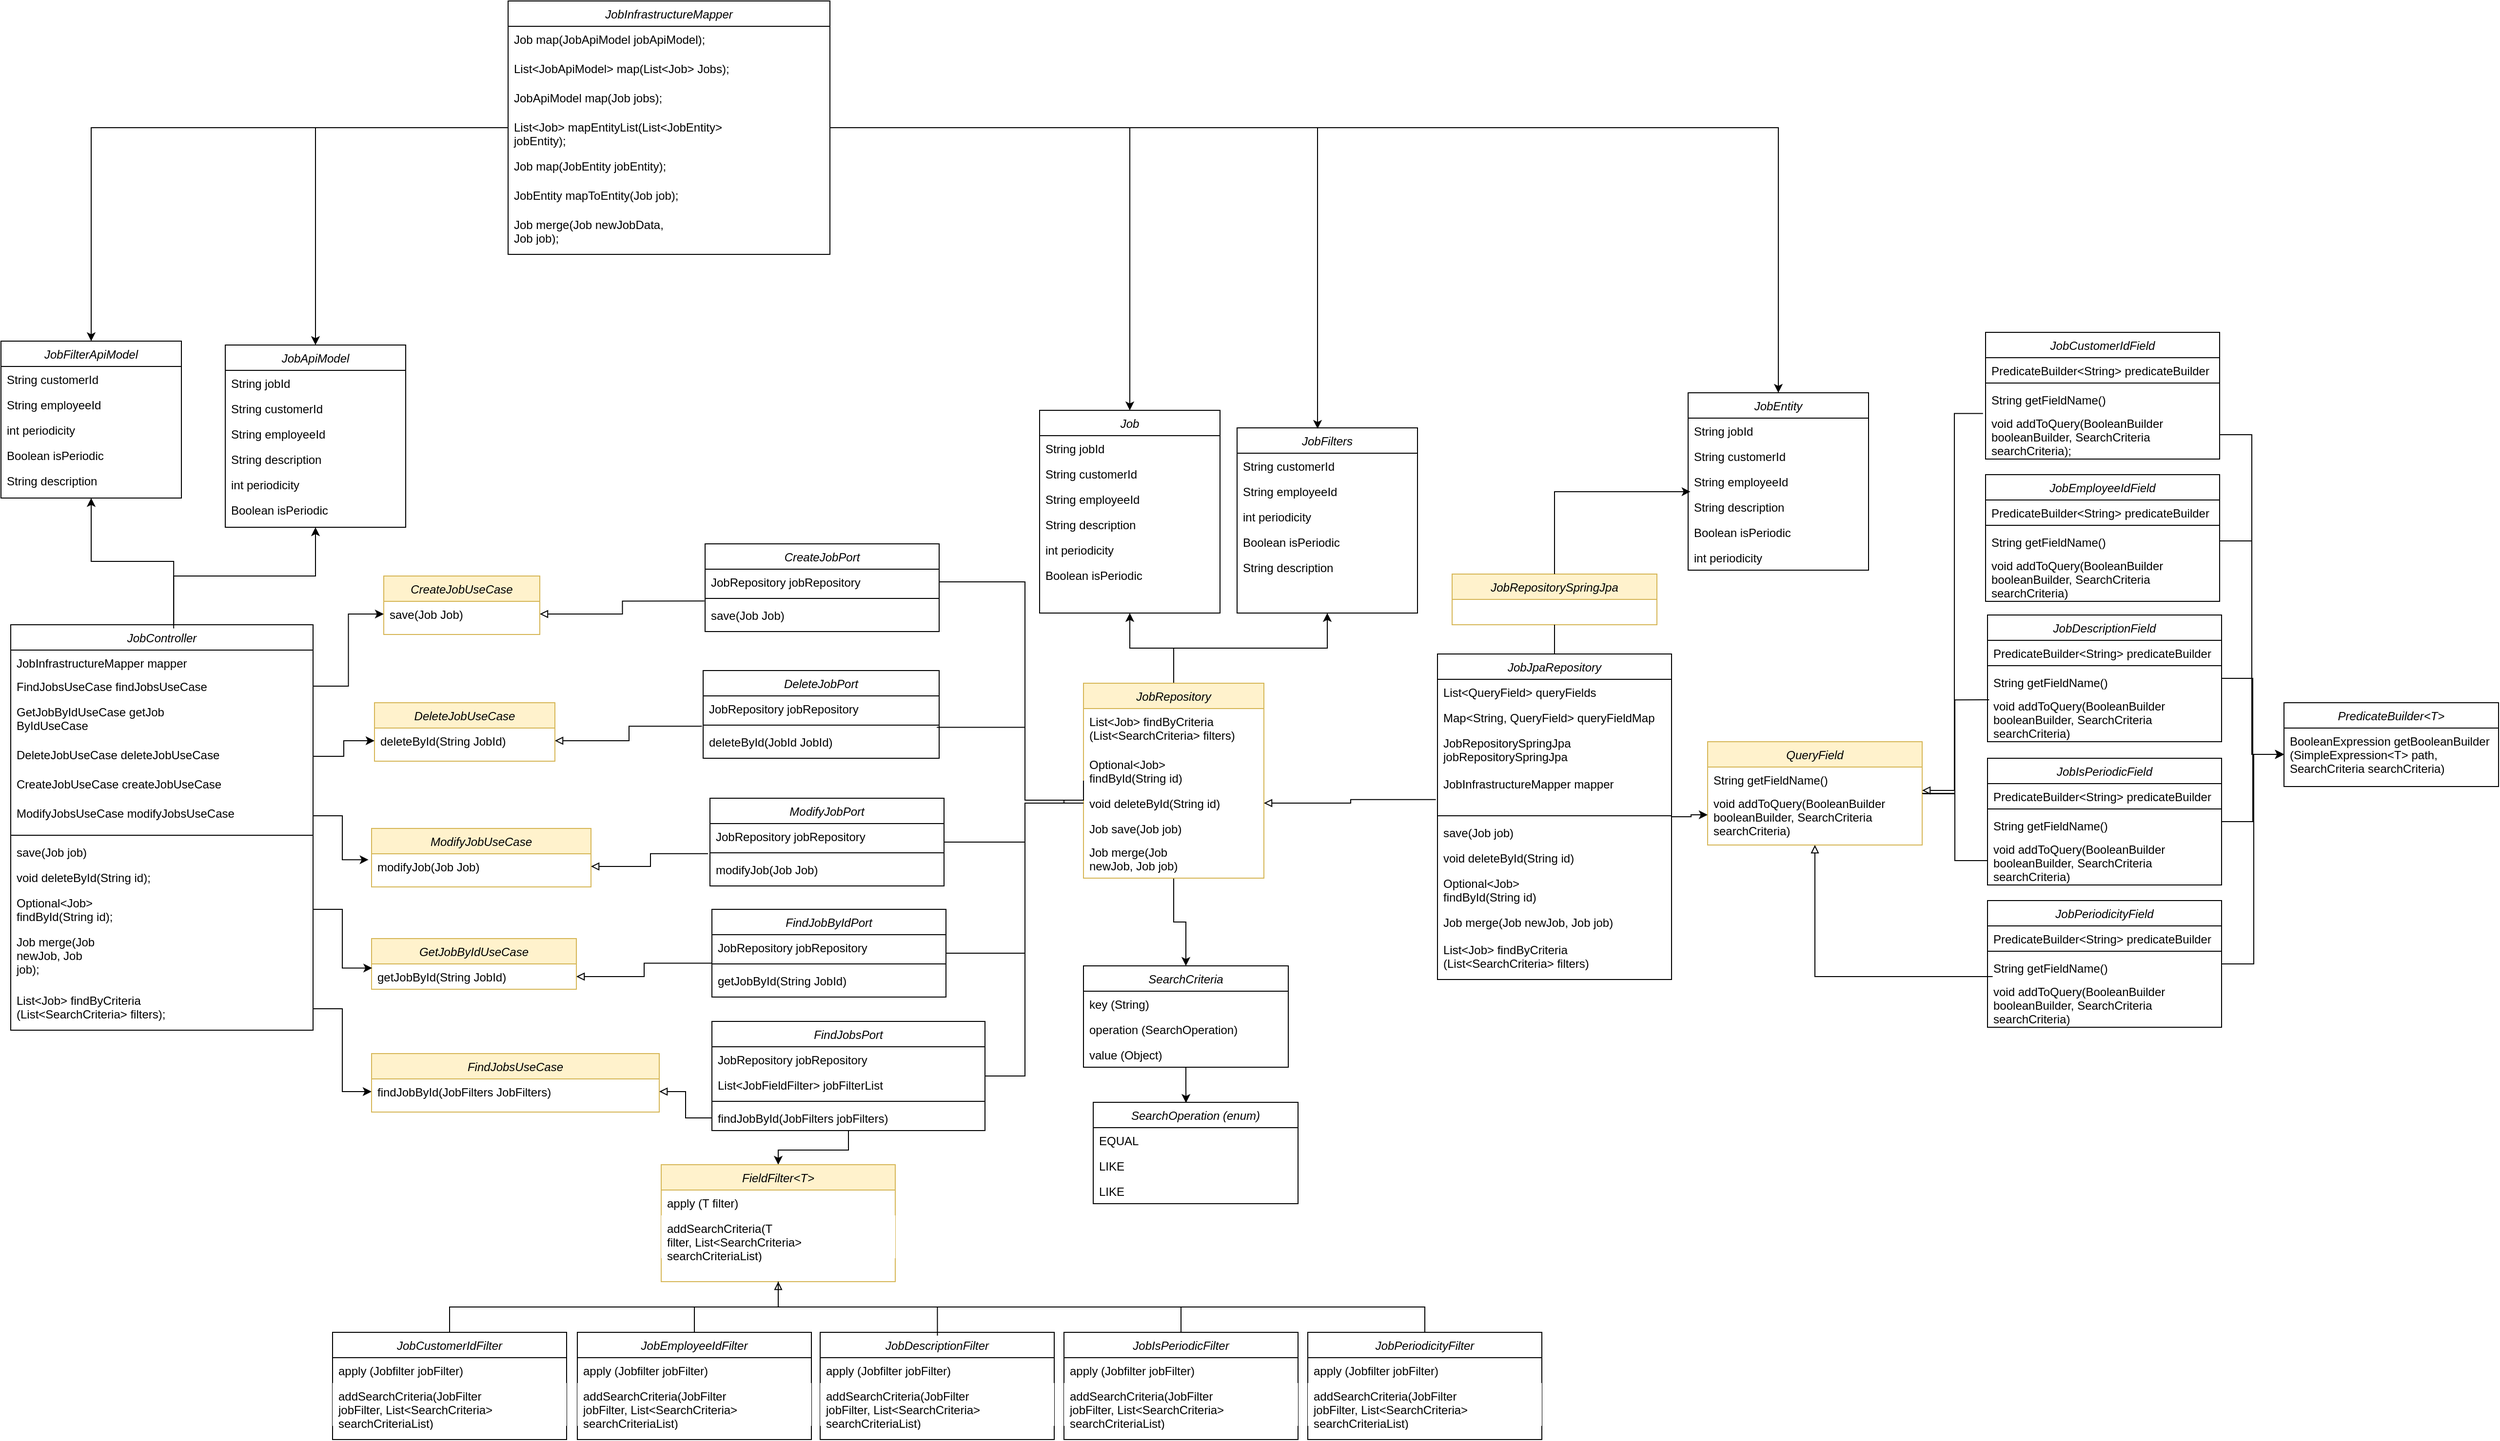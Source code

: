 <mxfile version="26.0.4">
  <diagram id="C5RBs43oDa-KdzZeNtuy" name="Page-1">
    <mxGraphModel dx="4947" dy="3178" grid="1" gridSize="10" guides="1" tooltips="1" connect="1" arrows="1" fold="1" page="1" pageScale="1" pageWidth="3300" pageHeight="2339" math="0" shadow="0">
      <root>
        <mxCell id="WIyWlLk6GJQsqaUBKTNV-0" />
        <mxCell id="WIyWlLk6GJQsqaUBKTNV-1" parent="WIyWlLk6GJQsqaUBKTNV-0" />
        <mxCell id="eS_6kq-HFucETP7qqi-i-0" value="CreateJobPort" style="swimlane;fontStyle=2;align=center;verticalAlign=top;childLayout=stackLayout;horizontal=1;startSize=26;horizontalStack=0;resizeParent=1;resizeLast=0;collapsible=1;marginBottom=0;rounded=0;shadow=0;strokeWidth=1;" parent="WIyWlLk6GJQsqaUBKTNV-1" vertex="1">
          <mxGeometry x="-2058" y="-1383" width="240" height="90" as="geometry">
            <mxRectangle x="230" y="140" width="160" height="26" as="alternateBounds" />
          </mxGeometry>
        </mxCell>
        <mxCell id="eS_6kq-HFucETP7qqi-i-1" value="JobRepository jobRepository" style="text;align=left;verticalAlign=top;spacingLeft=4;spacingRight=4;overflow=hidden;rotatable=0;points=[[0,0.5],[1,0.5]];portConstraint=eastwest;" parent="eS_6kq-HFucETP7qqi-i-0" vertex="1">
          <mxGeometry y="26" width="240" height="26" as="geometry" />
        </mxCell>
        <mxCell id="eS_6kq-HFucETP7qqi-i-4" value="" style="line;html=1;strokeWidth=1;align=left;verticalAlign=middle;spacingTop=-1;spacingLeft=3;spacingRight=3;rotatable=0;labelPosition=right;points=[];portConstraint=eastwest;" parent="eS_6kq-HFucETP7qqi-i-0" vertex="1">
          <mxGeometry y="52" width="240" height="8" as="geometry" />
        </mxCell>
        <mxCell id="eS_6kq-HFucETP7qqi-i-5" value="save(Job Job)" style="text;align=left;verticalAlign=top;spacingLeft=4;spacingRight=4;overflow=hidden;rotatable=0;points=[[0,0.5],[1,0.5]];portConstraint=eastwest;" parent="eS_6kq-HFucETP7qqi-i-0" vertex="1">
          <mxGeometry y="60" width="240" height="26" as="geometry" />
        </mxCell>
        <mxCell id="eS_6kq-HFucETP7qqi-i-6" value="DeleteJobPort" style="swimlane;fontStyle=2;align=center;verticalAlign=top;childLayout=stackLayout;horizontal=1;startSize=26;horizontalStack=0;resizeParent=1;resizeLast=0;collapsible=1;marginBottom=0;rounded=0;shadow=0;strokeWidth=1;" parent="WIyWlLk6GJQsqaUBKTNV-1" vertex="1">
          <mxGeometry x="-2060" y="-1253" width="242" height="90" as="geometry">
            <mxRectangle x="230" y="140" width="160" height="26" as="alternateBounds" />
          </mxGeometry>
        </mxCell>
        <mxCell id="eS_6kq-HFucETP7qqi-i-7" value="JobRepository jobRepository" style="text;align=left;verticalAlign=top;spacingLeft=4;spacingRight=4;overflow=hidden;rotatable=0;points=[[0,0.5],[1,0.5]];portConstraint=eastwest;" parent="eS_6kq-HFucETP7qqi-i-6" vertex="1">
          <mxGeometry y="26" width="242" height="26" as="geometry" />
        </mxCell>
        <mxCell id="eS_6kq-HFucETP7qqi-i-8" value="" style="line;html=1;strokeWidth=1;align=left;verticalAlign=middle;spacingTop=-1;spacingLeft=3;spacingRight=3;rotatable=0;labelPosition=right;points=[];portConstraint=eastwest;" parent="eS_6kq-HFucETP7qqi-i-6" vertex="1">
          <mxGeometry y="52" width="242" height="8" as="geometry" />
        </mxCell>
        <mxCell id="eS_6kq-HFucETP7qqi-i-9" value="deleteById(JobId JobId)" style="text;align=left;verticalAlign=top;spacingLeft=4;spacingRight=4;overflow=hidden;rotatable=0;points=[[0,0.5],[1,0.5]];portConstraint=eastwest;" parent="eS_6kq-HFucETP7qqi-i-6" vertex="1">
          <mxGeometry y="60" width="242" height="26" as="geometry" />
        </mxCell>
        <mxCell id="eS_6kq-HFucETP7qqi-i-194" style="edgeStyle=orthogonalEdgeStyle;rounded=0;orthogonalLoop=1;jettySize=auto;html=1;entryX=0;entryY=0.5;entryDx=0;entryDy=0;endArrow=none;endFill=0;" parent="WIyWlLk6GJQsqaUBKTNV-1" source="eS_6kq-HFucETP7qqi-i-10" target="eS_6kq-HFucETP7qqi-i-101" edge="1">
          <mxGeometry relative="1" as="geometry">
            <Array as="points">
              <mxPoint x="-1730" y="-1077" />
              <mxPoint x="-1730" y="-1117" />
            </Array>
          </mxGeometry>
        </mxCell>
        <mxCell id="eS_6kq-HFucETP7qqi-i-10" value="ModifyJobPort" style="swimlane;fontStyle=2;align=center;verticalAlign=top;childLayout=stackLayout;horizontal=1;startSize=26;horizontalStack=0;resizeParent=1;resizeLast=0;collapsible=1;marginBottom=0;rounded=0;shadow=0;strokeWidth=1;" parent="WIyWlLk6GJQsqaUBKTNV-1" vertex="1">
          <mxGeometry x="-2053" y="-1122" width="240" height="90" as="geometry">
            <mxRectangle x="230" y="140" width="160" height="26" as="alternateBounds" />
          </mxGeometry>
        </mxCell>
        <mxCell id="eS_6kq-HFucETP7qqi-i-11" value="JobRepository jobRepository" style="text;align=left;verticalAlign=top;spacingLeft=4;spacingRight=4;overflow=hidden;rotatable=0;points=[[0,0.5],[1,0.5]];portConstraint=eastwest;" parent="eS_6kq-HFucETP7qqi-i-10" vertex="1">
          <mxGeometry y="26" width="240" height="26" as="geometry" />
        </mxCell>
        <mxCell id="eS_6kq-HFucETP7qqi-i-12" value="" style="line;html=1;strokeWidth=1;align=left;verticalAlign=middle;spacingTop=-1;spacingLeft=3;spacingRight=3;rotatable=0;labelPosition=right;points=[];portConstraint=eastwest;" parent="eS_6kq-HFucETP7qqi-i-10" vertex="1">
          <mxGeometry y="52" width="240" height="8" as="geometry" />
        </mxCell>
        <mxCell id="eS_6kq-HFucETP7qqi-i-13" value="modifyJob(Job Job)" style="text;align=left;verticalAlign=top;spacingLeft=4;spacingRight=4;overflow=hidden;rotatable=0;points=[[0,0.5],[1,0.5]];portConstraint=eastwest;" parent="eS_6kq-HFucETP7qqi-i-10" vertex="1">
          <mxGeometry y="60" width="240" height="26" as="geometry" />
        </mxCell>
        <mxCell id="eS_6kq-HFucETP7qqi-i-195" style="edgeStyle=orthogonalEdgeStyle;rounded=0;orthogonalLoop=1;jettySize=auto;html=1;entryX=0;entryY=0.5;entryDx=0;entryDy=0;endArrow=none;endFill=0;" parent="WIyWlLk6GJQsqaUBKTNV-1" source="eS_6kq-HFucETP7qqi-i-14" target="eS_6kq-HFucETP7qqi-i-101" edge="1">
          <mxGeometry relative="1" as="geometry">
            <Array as="points">
              <mxPoint x="-1730" y="-963" />
              <mxPoint x="-1730" y="-1117" />
            </Array>
          </mxGeometry>
        </mxCell>
        <mxCell id="eS_6kq-HFucETP7qqi-i-14" value="FindJobByIdPort" style="swimlane;fontStyle=2;align=center;verticalAlign=top;childLayout=stackLayout;horizontal=1;startSize=26;horizontalStack=0;resizeParent=1;resizeLast=0;collapsible=1;marginBottom=0;rounded=0;shadow=0;strokeWidth=1;" parent="WIyWlLk6GJQsqaUBKTNV-1" vertex="1">
          <mxGeometry x="-2051" y="-1008" width="240" height="90" as="geometry">
            <mxRectangle x="230" y="140" width="160" height="26" as="alternateBounds" />
          </mxGeometry>
        </mxCell>
        <mxCell id="eS_6kq-HFucETP7qqi-i-15" value="JobRepository jobRepository" style="text;align=left;verticalAlign=top;spacingLeft=4;spacingRight=4;overflow=hidden;rotatable=0;points=[[0,0.5],[1,0.5]];portConstraint=eastwest;" parent="eS_6kq-HFucETP7qqi-i-14" vertex="1">
          <mxGeometry y="26" width="240" height="26" as="geometry" />
        </mxCell>
        <mxCell id="eS_6kq-HFucETP7qqi-i-16" value="" style="line;html=1;strokeWidth=1;align=left;verticalAlign=middle;spacingTop=-1;spacingLeft=3;spacingRight=3;rotatable=0;labelPosition=right;points=[];portConstraint=eastwest;" parent="eS_6kq-HFucETP7qqi-i-14" vertex="1">
          <mxGeometry y="52" width="240" height="8" as="geometry" />
        </mxCell>
        <mxCell id="eS_6kq-HFucETP7qqi-i-17" value="getJobById(String JobId)" style="text;align=left;verticalAlign=top;spacingLeft=4;spacingRight=4;overflow=hidden;rotatable=0;points=[[0,0.5],[1,0.5]];portConstraint=eastwest;" parent="eS_6kq-HFucETP7qqi-i-14" vertex="1">
          <mxGeometry y="60" width="240" height="26" as="geometry" />
        </mxCell>
        <mxCell id="eS_6kq-HFucETP7qqi-i-196" style="edgeStyle=orthogonalEdgeStyle;rounded=0;orthogonalLoop=1;jettySize=auto;html=1;entryX=0;entryY=0.5;entryDx=0;entryDy=0;endArrow=none;endFill=0;" parent="WIyWlLk6GJQsqaUBKTNV-1" source="eS_6kq-HFucETP7qqi-i-18" target="eS_6kq-HFucETP7qqi-i-101" edge="1">
          <mxGeometry relative="1" as="geometry">
            <Array as="points">
              <mxPoint x="-1730" y="-837" />
              <mxPoint x="-1730" y="-1117" />
            </Array>
          </mxGeometry>
        </mxCell>
        <mxCell id="eS_6kq-HFucETP7qqi-i-261" style="edgeStyle=orthogonalEdgeStyle;rounded=0;orthogonalLoop=1;jettySize=auto;html=1;entryX=0.5;entryY=0;entryDx=0;entryDy=0;" parent="WIyWlLk6GJQsqaUBKTNV-1" source="eS_6kq-HFucETP7qqi-i-18" target="eS_6kq-HFucETP7qqi-i-44" edge="1">
          <mxGeometry relative="1" as="geometry" />
        </mxCell>
        <mxCell id="eS_6kq-HFucETP7qqi-i-18" value="FindJobsPort" style="swimlane;fontStyle=2;align=center;verticalAlign=top;childLayout=stackLayout;horizontal=1;startSize=26;horizontalStack=0;resizeParent=1;resizeLast=0;collapsible=1;marginBottom=0;rounded=0;shadow=0;strokeWidth=1;" parent="WIyWlLk6GJQsqaUBKTNV-1" vertex="1">
          <mxGeometry x="-2051" y="-893" width="280" height="112" as="geometry">
            <mxRectangle x="230" y="140" width="160" height="26" as="alternateBounds" />
          </mxGeometry>
        </mxCell>
        <mxCell id="eS_6kq-HFucETP7qqi-i-19" value="JobRepository jobRepository" style="text;align=left;verticalAlign=top;spacingLeft=4;spacingRight=4;overflow=hidden;rotatable=0;points=[[0,0.5],[1,0.5]];portConstraint=eastwest;" parent="eS_6kq-HFucETP7qqi-i-18" vertex="1">
          <mxGeometry y="26" width="280" height="26" as="geometry" />
        </mxCell>
        <mxCell id="eS_6kq-HFucETP7qqi-i-22" value="List&lt;JobFieldFilter&gt; jobFilterList  " style="text;align=left;verticalAlign=top;spacingLeft=4;spacingRight=4;overflow=hidden;rotatable=0;points=[[0,0.5],[1,0.5]];portConstraint=eastwest;" parent="eS_6kq-HFucETP7qqi-i-18" vertex="1">
          <mxGeometry y="52" width="280" height="26" as="geometry" />
        </mxCell>
        <mxCell id="eS_6kq-HFucETP7qqi-i-20" value="" style="line;html=1;strokeWidth=1;align=left;verticalAlign=middle;spacingTop=-1;spacingLeft=3;spacingRight=3;rotatable=0;labelPosition=right;points=[];portConstraint=eastwest;" parent="eS_6kq-HFucETP7qqi-i-18" vertex="1">
          <mxGeometry y="78" width="280" height="8" as="geometry" />
        </mxCell>
        <mxCell id="eS_6kq-HFucETP7qqi-i-21" value="findJobById(JobFilters jobFilters)" style="text;align=left;verticalAlign=top;spacingLeft=4;spacingRight=4;overflow=hidden;rotatable=0;points=[[0,0.5],[1,0.5]];portConstraint=eastwest;" parent="eS_6kq-HFucETP7qqi-i-18" vertex="1">
          <mxGeometry y="86" width="280" height="26" as="geometry" />
        </mxCell>
        <mxCell id="eS_6kq-HFucETP7qqi-i-23" value="CreateJobUseCase" style="swimlane;fontStyle=2;align=center;verticalAlign=top;childLayout=stackLayout;horizontal=1;startSize=26;horizontalStack=0;resizeParent=1;resizeLast=0;collapsible=1;marginBottom=0;rounded=0;shadow=0;strokeWidth=1;fillColor=#fff2cc;strokeColor=#d6b656;" parent="WIyWlLk6GJQsqaUBKTNV-1" vertex="1">
          <mxGeometry x="-2387.5" y="-1350" width="160" height="60" as="geometry">
            <mxRectangle x="230" y="140" width="160" height="26" as="alternateBounds" />
          </mxGeometry>
        </mxCell>
        <mxCell id="eS_6kq-HFucETP7qqi-i-26" value="save(Job Job)" style="text;align=left;verticalAlign=top;spacingLeft=4;spacingRight=4;overflow=hidden;rotatable=0;points=[[0,0.5],[1,0.5]];portConstraint=eastwest;" parent="eS_6kq-HFucETP7qqi-i-23" vertex="1">
          <mxGeometry y="26" width="160" height="26" as="geometry" />
        </mxCell>
        <mxCell id="eS_6kq-HFucETP7qqi-i-27" value="DeleteJobUseCase" style="swimlane;fontStyle=2;align=center;verticalAlign=top;childLayout=stackLayout;horizontal=1;startSize=26;horizontalStack=0;resizeParent=1;resizeLast=0;collapsible=1;marginBottom=0;rounded=0;shadow=0;strokeWidth=1;fillColor=#fff2cc;strokeColor=#d6b656;" parent="WIyWlLk6GJQsqaUBKTNV-1" vertex="1">
          <mxGeometry x="-2397" y="-1220" width="185" height="60" as="geometry">
            <mxRectangle x="230" y="140" width="160" height="26" as="alternateBounds" />
          </mxGeometry>
        </mxCell>
        <mxCell id="eS_6kq-HFucETP7qqi-i-30" value="deleteById(String JobId)" style="text;align=left;verticalAlign=top;spacingLeft=4;spacingRight=4;overflow=hidden;rotatable=0;points=[[0,0.5],[1,0.5]];portConstraint=eastwest;" parent="eS_6kq-HFucETP7qqi-i-27" vertex="1">
          <mxGeometry y="26" width="185" height="26" as="geometry" />
        </mxCell>
        <mxCell id="eS_6kq-HFucETP7qqi-i-31" value="ModifyJobUseCase" style="swimlane;fontStyle=2;align=center;verticalAlign=top;childLayout=stackLayout;horizontal=1;startSize=26;horizontalStack=0;resizeParent=1;resizeLast=0;collapsible=1;marginBottom=0;rounded=0;shadow=0;strokeWidth=1;fillColor=#fff2cc;strokeColor=#d6b656;" parent="WIyWlLk6GJQsqaUBKTNV-1" vertex="1">
          <mxGeometry x="-2400" y="-1091" width="225" height="60" as="geometry">
            <mxRectangle x="230" y="140" width="160" height="26" as="alternateBounds" />
          </mxGeometry>
        </mxCell>
        <mxCell id="eS_6kq-HFucETP7qqi-i-34" value="modifyJob(Job Job)" style="text;align=left;verticalAlign=top;spacingLeft=4;spacingRight=4;overflow=hidden;rotatable=0;points=[[0,0.5],[1,0.5]];portConstraint=eastwest;" parent="eS_6kq-HFucETP7qqi-i-31" vertex="1">
          <mxGeometry y="26" width="225" height="26" as="geometry" />
        </mxCell>
        <mxCell id="eS_6kq-HFucETP7qqi-i-35" value="GetJobByIdUseCase" style="swimlane;fontStyle=2;align=center;verticalAlign=top;childLayout=stackLayout;horizontal=1;startSize=26;horizontalStack=0;resizeParent=1;resizeLast=0;collapsible=1;marginBottom=0;rounded=0;shadow=0;strokeWidth=1;fillColor=#fff2cc;strokeColor=#d6b656;" parent="WIyWlLk6GJQsqaUBKTNV-1" vertex="1">
          <mxGeometry x="-2400" y="-978" width="210" height="52" as="geometry">
            <mxRectangle x="230" y="140" width="160" height="26" as="alternateBounds" />
          </mxGeometry>
        </mxCell>
        <mxCell id="eS_6kq-HFucETP7qqi-i-38" value="getJobById(String JobId)" style="text;align=left;verticalAlign=top;spacingLeft=4;spacingRight=4;overflow=hidden;rotatable=0;points=[[0,0.5],[1,0.5]];portConstraint=eastwest;" parent="eS_6kq-HFucETP7qqi-i-35" vertex="1">
          <mxGeometry y="26" width="210" height="26" as="geometry" />
        </mxCell>
        <mxCell id="eS_6kq-HFucETP7qqi-i-39" value="FindJobsUseCase" style="swimlane;fontStyle=2;align=center;verticalAlign=top;childLayout=stackLayout;horizontal=1;startSize=26;horizontalStack=0;resizeParent=1;resizeLast=0;collapsible=1;marginBottom=0;rounded=0;shadow=0;strokeWidth=1;fillColor=#fff2cc;strokeColor=#d6b656;" parent="WIyWlLk6GJQsqaUBKTNV-1" vertex="1">
          <mxGeometry x="-2400" y="-860" width="295" height="60" as="geometry">
            <mxRectangle x="230" y="140" width="160" height="26" as="alternateBounds" />
          </mxGeometry>
        </mxCell>
        <mxCell id="eS_6kq-HFucETP7qqi-i-43" value="findJobById(JobFilters JobFilters)" style="text;align=left;verticalAlign=top;spacingLeft=4;spacingRight=4;overflow=hidden;rotatable=0;points=[[0,0.5],[1,0.5]];portConstraint=eastwest;" parent="eS_6kq-HFucETP7qqi-i-39" vertex="1">
          <mxGeometry y="26" width="295" height="26" as="geometry" />
        </mxCell>
        <mxCell id="ApyK9dZCyS79xW809X-P-17" style="edgeStyle=orthogonalEdgeStyle;rounded=0;orthogonalLoop=1;jettySize=auto;html=1;exitX=0.5;exitY=1;exitDx=0;exitDy=0;entryX=0.5;entryY=0;entryDx=0;entryDy=0;endArrow=none;endFill=0;startArrow=none;startFill=0;" parent="WIyWlLk6GJQsqaUBKTNV-1" source="eS_6kq-HFucETP7qqi-i-44" target="eS_6kq-HFucETP7qqi-i-64" edge="1">
          <mxGeometry relative="1" as="geometry" />
        </mxCell>
        <mxCell id="ApyK9dZCyS79xW809X-P-19" style="edgeStyle=orthogonalEdgeStyle;rounded=0;orthogonalLoop=1;jettySize=auto;html=1;startArrow=block;startFill=0;endArrow=none;endFill=0;" parent="WIyWlLk6GJQsqaUBKTNV-1" source="eS_6kq-HFucETP7qqi-i-44" target="eS_6kq-HFucETP7qqi-i-67" edge="1">
          <mxGeometry relative="1" as="geometry" />
        </mxCell>
        <mxCell id="ApyK9dZCyS79xW809X-P-21" style="edgeStyle=orthogonalEdgeStyle;rounded=0;orthogonalLoop=1;jettySize=auto;html=1;endArrow=none;endFill=0;" parent="WIyWlLk6GJQsqaUBKTNV-1" source="eS_6kq-HFucETP7qqi-i-44" target="ApyK9dZCyS79xW809X-P-0" edge="1">
          <mxGeometry relative="1" as="geometry">
            <Array as="points">
              <mxPoint x="-1983" y="-600" />
              <mxPoint x="-1570" y="-600" />
            </Array>
          </mxGeometry>
        </mxCell>
        <mxCell id="ApyK9dZCyS79xW809X-P-22" style="edgeStyle=orthogonalEdgeStyle;rounded=0;orthogonalLoop=1;jettySize=auto;html=1;endArrow=none;endFill=0;" parent="WIyWlLk6GJQsqaUBKTNV-1" source="eS_6kq-HFucETP7qqi-i-44" target="ApyK9dZCyS79xW809X-P-3" edge="1">
          <mxGeometry relative="1" as="geometry">
            <Array as="points">
              <mxPoint x="-1983" y="-600" />
              <mxPoint x="-1320" y="-600" />
            </Array>
          </mxGeometry>
        </mxCell>
        <mxCell id="eS_6kq-HFucETP7qqi-i-44" value="FieldFilter&lt;T&gt;" style="swimlane;fontStyle=2;align=center;verticalAlign=top;childLayout=stackLayout;horizontal=1;startSize=26;horizontalStack=0;resizeParent=1;resizeLast=0;collapsible=1;marginBottom=0;rounded=0;shadow=0;strokeWidth=1;fillColor=#fff2cc;strokeColor=#d6b656;" parent="WIyWlLk6GJQsqaUBKTNV-1" vertex="1">
          <mxGeometry x="-2103" y="-746" width="240" height="120" as="geometry">
            <mxRectangle x="230" y="140" width="160" height="26" as="alternateBounds" />
          </mxGeometry>
        </mxCell>
        <mxCell id="eS_6kq-HFucETP7qqi-i-47" value="apply (T filter)" style="text;align=left;verticalAlign=top;spacingLeft=4;spacingRight=4;overflow=hidden;rotatable=0;points=[[0,0.5],[1,0.5]];portConstraint=eastwest;" parent="eS_6kq-HFucETP7qqi-i-44" vertex="1">
          <mxGeometry y="26" width="240" height="26" as="geometry" />
        </mxCell>
        <mxCell id="eS_6kq-HFucETP7qqi-i-58" value="addSearchCriteria(T&#xa;filter, List&lt;SearchCriteria&gt; &#xa;searchCriteriaList)" style="text;align=left;verticalAlign=top;spacingLeft=4;spacingRight=4;overflow=hidden;rotatable=0;points=[[0,0.5],[1,0.5]];portConstraint=eastwest;fillColor=#FFFFFF;" parent="eS_6kq-HFucETP7qqi-i-44" vertex="1">
          <mxGeometry y="52" width="240" height="44" as="geometry" />
        </mxCell>
        <mxCell id="eS_6kq-HFucETP7qqi-i-208" value="" style="edgeStyle=orthogonalEdgeStyle;rounded=0;orthogonalLoop=1;jettySize=auto;html=1;entryX=0.453;entryY=0.006;entryDx=0;entryDy=0;entryPerimeter=0;" parent="WIyWlLk6GJQsqaUBKTNV-1" source="eS_6kq-HFucETP7qqi-i-48" target="eS_6kq-HFucETP7qqi-i-53" edge="1">
          <mxGeometry relative="1" as="geometry" />
        </mxCell>
        <mxCell id="eS_6kq-HFucETP7qqi-i-48" value="SearchCriteria" style="swimlane;fontStyle=2;align=center;verticalAlign=top;childLayout=stackLayout;horizontal=1;startSize=26;horizontalStack=0;resizeParent=1;resizeLast=0;collapsible=1;marginBottom=0;rounded=0;shadow=0;strokeWidth=1;" parent="WIyWlLk6GJQsqaUBKTNV-1" vertex="1">
          <mxGeometry x="-1670" y="-950" width="210" height="104" as="geometry">
            <mxRectangle x="230" y="140" width="160" height="26" as="alternateBounds" />
          </mxGeometry>
        </mxCell>
        <mxCell id="eS_6kq-HFucETP7qqi-i-49" value="key (String)" style="text;align=left;verticalAlign=top;spacingLeft=4;spacingRight=4;overflow=hidden;rotatable=0;points=[[0,0.5],[1,0.5]];portConstraint=eastwest;" parent="eS_6kq-HFucETP7qqi-i-48" vertex="1">
          <mxGeometry y="26" width="210" height="26" as="geometry" />
        </mxCell>
        <mxCell id="eS_6kq-HFucETP7qqi-i-52" value="operation (SearchOperation)" style="text;align=left;verticalAlign=top;spacingLeft=4;spacingRight=4;overflow=hidden;rotatable=0;points=[[0,0.5],[1,0.5]];portConstraint=eastwest;" parent="eS_6kq-HFucETP7qqi-i-48" vertex="1">
          <mxGeometry y="52" width="210" height="26" as="geometry" />
        </mxCell>
        <mxCell id="eS_6kq-HFucETP7qqi-i-51" value="value (Object)" style="text;align=left;verticalAlign=top;spacingLeft=4;spacingRight=4;overflow=hidden;rotatable=0;points=[[0,0.5],[1,0.5]];portConstraint=eastwest;" parent="eS_6kq-HFucETP7qqi-i-48" vertex="1">
          <mxGeometry y="78" width="210" height="26" as="geometry" />
        </mxCell>
        <mxCell id="eS_6kq-HFucETP7qqi-i-53" value="SearchOperation (enum)" style="swimlane;fontStyle=2;align=center;verticalAlign=top;childLayout=stackLayout;horizontal=1;startSize=26;horizontalStack=0;resizeParent=1;resizeLast=0;collapsible=1;marginBottom=0;rounded=0;shadow=0;strokeWidth=1;" parent="WIyWlLk6GJQsqaUBKTNV-1" vertex="1">
          <mxGeometry x="-1660" y="-810" width="210" height="104" as="geometry">
            <mxRectangle x="230" y="140" width="160" height="26" as="alternateBounds" />
          </mxGeometry>
        </mxCell>
        <mxCell id="eS_6kq-HFucETP7qqi-i-54" value="EQUAL" style="text;align=left;verticalAlign=top;spacingLeft=4;spacingRight=4;overflow=hidden;rotatable=0;points=[[0,0.5],[1,0.5]];portConstraint=eastwest;" parent="eS_6kq-HFucETP7qqi-i-53" vertex="1">
          <mxGeometry y="26" width="210" height="26" as="geometry" />
        </mxCell>
        <mxCell id="eS_6kq-HFucETP7qqi-i-55" value="LIKE" style="text;align=left;verticalAlign=top;spacingLeft=4;spacingRight=4;overflow=hidden;rotatable=0;points=[[0,0.5],[1,0.5]];portConstraint=eastwest;" parent="eS_6kq-HFucETP7qqi-i-53" vertex="1">
          <mxGeometry y="52" width="210" height="26" as="geometry" />
        </mxCell>
        <mxCell id="m2ljpQtafx5mX6v5ct5B-0" value="LIKE" style="text;align=left;verticalAlign=top;spacingLeft=4;spacingRight=4;overflow=hidden;rotatable=0;points=[[0,0.5],[1,0.5]];portConstraint=eastwest;" parent="eS_6kq-HFucETP7qqi-i-53" vertex="1">
          <mxGeometry y="78" width="210" height="26" as="geometry" />
        </mxCell>
        <mxCell id="eS_6kq-HFucETP7qqi-i-64" value="JobCustomerIdFilter" style="swimlane;fontStyle=2;align=center;verticalAlign=top;childLayout=stackLayout;horizontal=1;startSize=26;horizontalStack=0;resizeParent=1;resizeLast=0;collapsible=1;marginBottom=0;rounded=0;shadow=0;strokeWidth=1;" parent="WIyWlLk6GJQsqaUBKTNV-1" vertex="1">
          <mxGeometry x="-2440" y="-574" width="240" height="110" as="geometry">
            <mxRectangle x="230" y="140" width="160" height="26" as="alternateBounds" />
          </mxGeometry>
        </mxCell>
        <mxCell id="eS_6kq-HFucETP7qqi-i-65" value="apply (Jobfilter jobFilter)" style="text;align=left;verticalAlign=top;spacingLeft=4;spacingRight=4;overflow=hidden;rotatable=0;points=[[0,0.5],[1,0.5]];portConstraint=eastwest;" parent="eS_6kq-HFucETP7qqi-i-64" vertex="1">
          <mxGeometry y="26" width="240" height="26" as="geometry" />
        </mxCell>
        <mxCell id="eS_6kq-HFucETP7qqi-i-66" value="addSearchCriteria(JobFilter &#xa;jobFilter, List&lt;SearchCriteria&gt; &#xa;searchCriteriaList)" style="text;align=left;verticalAlign=top;spacingLeft=4;spacingRight=4;overflow=hidden;rotatable=0;points=[[0,0.5],[1,0.5]];portConstraint=eastwest;fillColor=#FFFFFF;" parent="eS_6kq-HFucETP7qqi-i-64" vertex="1">
          <mxGeometry y="52" width="240" height="44" as="geometry" />
        </mxCell>
        <mxCell id="eS_6kq-HFucETP7qqi-i-67" value="JobEmployeeIdFilter" style="swimlane;fontStyle=2;align=center;verticalAlign=top;childLayout=stackLayout;horizontal=1;startSize=26;horizontalStack=0;resizeParent=1;resizeLast=0;collapsible=1;marginBottom=0;rounded=0;shadow=0;strokeWidth=1;" parent="WIyWlLk6GJQsqaUBKTNV-1" vertex="1">
          <mxGeometry x="-2189" y="-574" width="240" height="110" as="geometry">
            <mxRectangle x="230" y="140" width="160" height="26" as="alternateBounds" />
          </mxGeometry>
        </mxCell>
        <mxCell id="eS_6kq-HFucETP7qqi-i-68" value="apply (Jobfilter jobFilter)" style="text;align=left;verticalAlign=top;spacingLeft=4;spacingRight=4;overflow=hidden;rotatable=0;points=[[0,0.5],[1,0.5]];portConstraint=eastwest;" parent="eS_6kq-HFucETP7qqi-i-67" vertex="1">
          <mxGeometry y="26" width="240" height="26" as="geometry" />
        </mxCell>
        <mxCell id="eS_6kq-HFucETP7qqi-i-69" value="addSearchCriteria(JobFilter &#xa;jobFilter, List&lt;SearchCriteria&gt; &#xa;searchCriteriaList)" style="text;align=left;verticalAlign=top;spacingLeft=4;spacingRight=4;overflow=hidden;rotatable=0;points=[[0,0.5],[1,0.5]];portConstraint=eastwest;fillColor=#FFFFFF;" parent="eS_6kq-HFucETP7qqi-i-67" vertex="1">
          <mxGeometry y="52" width="240" height="44" as="geometry" />
        </mxCell>
        <mxCell id="eS_6kq-HFucETP7qqi-i-76" value="JobDescriptionFilter" style="swimlane;fontStyle=2;align=center;verticalAlign=top;childLayout=stackLayout;horizontal=1;startSize=26;horizontalStack=0;resizeParent=1;resizeLast=0;collapsible=1;marginBottom=0;rounded=0;shadow=0;strokeWidth=1;" parent="WIyWlLk6GJQsqaUBKTNV-1" vertex="1">
          <mxGeometry x="-1940" y="-574" width="240" height="110" as="geometry">
            <mxRectangle x="230" y="140" width="160" height="26" as="alternateBounds" />
          </mxGeometry>
        </mxCell>
        <mxCell id="eS_6kq-HFucETP7qqi-i-77" value="apply (Jobfilter jobFilter)" style="text;align=left;verticalAlign=top;spacingLeft=4;spacingRight=4;overflow=hidden;rotatable=0;points=[[0,0.5],[1,0.5]];portConstraint=eastwest;" parent="eS_6kq-HFucETP7qqi-i-76" vertex="1">
          <mxGeometry y="26" width="240" height="26" as="geometry" />
        </mxCell>
        <mxCell id="eS_6kq-HFucETP7qqi-i-78" value="addSearchCriteria(JobFilter &#xa;jobFilter, List&lt;SearchCriteria&gt; &#xa;searchCriteriaList)" style="text;align=left;verticalAlign=top;spacingLeft=4;spacingRight=4;overflow=hidden;rotatable=0;points=[[0,0.5],[1,0.5]];portConstraint=eastwest;fillColor=#FFFFFF;" parent="eS_6kq-HFucETP7qqi-i-76" vertex="1">
          <mxGeometry y="52" width="240" height="44" as="geometry" />
        </mxCell>
        <mxCell id="eS_6kq-HFucETP7qqi-i-202" style="edgeStyle=orthogonalEdgeStyle;rounded=0;orthogonalLoop=1;jettySize=auto;html=1;endArrow=none;endFill=0;startArrow=classic;startFill=1;" parent="WIyWlLk6GJQsqaUBKTNV-1" source="eS_6kq-HFucETP7qqi-i-82" target="eS_6kq-HFucETP7qqi-i-98" edge="1">
          <mxGeometry relative="1" as="geometry" />
        </mxCell>
        <mxCell id="eS_6kq-HFucETP7qqi-i-82" value="Job" style="swimlane;fontStyle=2;align=center;verticalAlign=top;childLayout=stackLayout;horizontal=1;startSize=26;horizontalStack=0;resizeParent=1;resizeLast=0;collapsible=1;marginBottom=0;rounded=0;shadow=0;strokeWidth=1;" parent="WIyWlLk6GJQsqaUBKTNV-1" vertex="1">
          <mxGeometry x="-1715" y="-1520" width="185" height="208" as="geometry">
            <mxRectangle x="230" y="140" width="160" height="26" as="alternateBounds" />
          </mxGeometry>
        </mxCell>
        <mxCell id="ApyK9dZCyS79xW809X-P-26" value="String jobId" style="text;align=left;verticalAlign=top;spacingLeft=4;spacingRight=4;overflow=hidden;rotatable=0;points=[[0,0.5],[1,0.5]];portConstraint=eastwest;" parent="eS_6kq-HFucETP7qqi-i-82" vertex="1">
          <mxGeometry y="26" width="185" height="26" as="geometry" />
        </mxCell>
        <mxCell id="ApyK9dZCyS79xW809X-P-33" value="String customerId" style="text;align=left;verticalAlign=top;spacingLeft=4;spacingRight=4;overflow=hidden;rotatable=0;points=[[0,0.5],[1,0.5]];portConstraint=eastwest;" parent="eS_6kq-HFucETP7qqi-i-82" vertex="1">
          <mxGeometry y="52" width="185" height="26" as="geometry" />
        </mxCell>
        <mxCell id="ApyK9dZCyS79xW809X-P-34" value="String employeeId" style="text;align=left;verticalAlign=top;spacingLeft=4;spacingRight=4;overflow=hidden;rotatable=0;points=[[0,0.5],[1,0.5]];portConstraint=eastwest;" parent="eS_6kq-HFucETP7qqi-i-82" vertex="1">
          <mxGeometry y="78" width="185" height="26" as="geometry" />
        </mxCell>
        <mxCell id="ApyK9dZCyS79xW809X-P-35" value="String description" style="text;align=left;verticalAlign=top;spacingLeft=4;spacingRight=4;overflow=hidden;rotatable=0;points=[[0,0.5],[1,0.5]];portConstraint=eastwest;" parent="eS_6kq-HFucETP7qqi-i-82" vertex="1">
          <mxGeometry y="104" width="185" height="26" as="geometry" />
        </mxCell>
        <mxCell id="ApyK9dZCyS79xW809X-P-37" value="int periodicity" style="text;align=left;verticalAlign=top;spacingLeft=4;spacingRight=4;overflow=hidden;rotatable=0;points=[[0,0.5],[1,0.5]];portConstraint=eastwest;" parent="eS_6kq-HFucETP7qqi-i-82" vertex="1">
          <mxGeometry y="130" width="185" height="26" as="geometry" />
        </mxCell>
        <mxCell id="ApyK9dZCyS79xW809X-P-36" value="Boolean isPeriodic" style="text;align=left;verticalAlign=top;spacingLeft=4;spacingRight=4;overflow=hidden;rotatable=0;points=[[0,0.5],[1,0.5]];portConstraint=eastwest;" parent="eS_6kq-HFucETP7qqi-i-82" vertex="1">
          <mxGeometry y="156" width="185" height="26" as="geometry" />
        </mxCell>
        <mxCell id="eS_6kq-HFucETP7qqi-i-203" style="edgeStyle=orthogonalEdgeStyle;rounded=0;orthogonalLoop=1;jettySize=auto;html=1;entryX=0.5;entryY=0;entryDx=0;entryDy=0;endArrow=none;endFill=0;startArrow=classic;startFill=1;" parent="WIyWlLk6GJQsqaUBKTNV-1" source="eS_6kq-HFucETP7qqi-i-89" target="eS_6kq-HFucETP7qqi-i-98" edge="1">
          <mxGeometry relative="1" as="geometry" />
        </mxCell>
        <mxCell id="eS_6kq-HFucETP7qqi-i-89" value="JobFilters" style="swimlane;fontStyle=2;align=center;verticalAlign=top;childLayout=stackLayout;horizontal=1;startSize=26;horizontalStack=0;resizeParent=1;resizeLast=0;collapsible=1;marginBottom=0;rounded=0;shadow=0;strokeWidth=1;" parent="WIyWlLk6GJQsqaUBKTNV-1" vertex="1">
          <mxGeometry x="-1512.5" y="-1502" width="185" height="190" as="geometry">
            <mxRectangle x="230" y="140" width="160" height="26" as="alternateBounds" />
          </mxGeometry>
        </mxCell>
        <mxCell id="ApyK9dZCyS79xW809X-P-27" value="String customerId" style="text;align=left;verticalAlign=top;spacingLeft=4;spacingRight=4;overflow=hidden;rotatable=0;points=[[0,0.5],[1,0.5]];portConstraint=eastwest;" parent="eS_6kq-HFucETP7qqi-i-89" vertex="1">
          <mxGeometry y="26" width="185" height="26" as="geometry" />
        </mxCell>
        <mxCell id="ApyK9dZCyS79xW809X-P-28" value="String employeeId" style="text;align=left;verticalAlign=top;spacingLeft=4;spacingRight=4;overflow=hidden;rotatable=0;points=[[0,0.5],[1,0.5]];portConstraint=eastwest;" parent="eS_6kq-HFucETP7qqi-i-89" vertex="1">
          <mxGeometry y="52" width="185" height="26" as="geometry" />
        </mxCell>
        <mxCell id="ApyK9dZCyS79xW809X-P-31" value="int periodicity" style="text;align=left;verticalAlign=top;spacingLeft=4;spacingRight=4;overflow=hidden;rotatable=0;points=[[0,0.5],[1,0.5]];portConstraint=eastwest;" parent="eS_6kq-HFucETP7qqi-i-89" vertex="1">
          <mxGeometry y="78" width="185" height="26" as="geometry" />
        </mxCell>
        <mxCell id="ApyK9dZCyS79xW809X-P-30" value="Boolean isPeriodic" style="text;align=left;verticalAlign=top;spacingLeft=4;spacingRight=4;overflow=hidden;rotatable=0;points=[[0,0.5],[1,0.5]];portConstraint=eastwest;" parent="eS_6kq-HFucETP7qqi-i-89" vertex="1">
          <mxGeometry y="104" width="185" height="26" as="geometry" />
        </mxCell>
        <mxCell id="ApyK9dZCyS79xW809X-P-29" value="String description" style="text;align=left;verticalAlign=top;spacingLeft=4;spacingRight=4;overflow=hidden;rotatable=0;points=[[0,0.5],[1,0.5]];portConstraint=eastwest;" parent="eS_6kq-HFucETP7qqi-i-89" vertex="1">
          <mxGeometry y="130" width="185" height="26" as="geometry" />
        </mxCell>
        <mxCell id="eS_6kq-HFucETP7qqi-i-207" style="edgeStyle=orthogonalEdgeStyle;rounded=0;orthogonalLoop=1;jettySize=auto;html=1;" parent="WIyWlLk6GJQsqaUBKTNV-1" source="eS_6kq-HFucETP7qqi-i-98" target="eS_6kq-HFucETP7qqi-i-48" edge="1">
          <mxGeometry relative="1" as="geometry" />
        </mxCell>
        <mxCell id="eS_6kq-HFucETP7qqi-i-98" value="JobRepository" style="swimlane;fontStyle=2;align=center;verticalAlign=top;childLayout=stackLayout;horizontal=1;startSize=26;horizontalStack=0;resizeParent=1;resizeLast=0;collapsible=1;marginBottom=0;rounded=0;shadow=0;strokeWidth=1;fillColor=#fff2cc;strokeColor=#d6b656;" parent="WIyWlLk6GJQsqaUBKTNV-1" vertex="1">
          <mxGeometry x="-1670" y="-1240" width="185" height="200" as="geometry">
            <mxRectangle x="230" y="140" width="160" height="26" as="alternateBounds" />
          </mxGeometry>
        </mxCell>
        <mxCell id="eS_6kq-HFucETP7qqi-i-99" value="List&lt;Job&gt; findByCriteria&#xa;(List&lt;SearchCriteria&gt; filters)" style="text;align=left;verticalAlign=top;spacingLeft=4;spacingRight=4;overflow=hidden;rotatable=0;points=[[0,0.5],[1,0.5]];portConstraint=eastwest;fillColor=none;" parent="eS_6kq-HFucETP7qqi-i-98" vertex="1">
          <mxGeometry y="26" width="185" height="44" as="geometry" />
        </mxCell>
        <mxCell id="eS_6kq-HFucETP7qqi-i-100" value="Optional&lt;Job&gt; &#xa;findById(String id)" style="text;align=left;verticalAlign=top;spacingLeft=4;spacingRight=4;overflow=hidden;rotatable=0;points=[[0,0.5],[1,0.5]];portConstraint=eastwest;fillColor=none;" parent="eS_6kq-HFucETP7qqi-i-98" vertex="1">
          <mxGeometry y="70" width="185" height="40" as="geometry" />
        </mxCell>
        <mxCell id="eS_6kq-HFucETP7qqi-i-101" value="void deleteById(String id)" style="text;align=left;verticalAlign=top;spacingLeft=4;spacingRight=4;overflow=hidden;rotatable=0;points=[[0,0.5],[1,0.5]];portConstraint=eastwest;fillColor=none;" parent="eS_6kq-HFucETP7qqi-i-98" vertex="1">
          <mxGeometry y="110" width="185" height="26" as="geometry" />
        </mxCell>
        <mxCell id="eS_6kq-HFucETP7qqi-i-102" value="Job save(Job job)" style="text;align=left;verticalAlign=top;spacingLeft=4;spacingRight=4;overflow=hidden;rotatable=0;points=[[0,0.5],[1,0.5]];portConstraint=eastwest;fillColor=none;" parent="eS_6kq-HFucETP7qqi-i-98" vertex="1">
          <mxGeometry y="136" width="185" height="24" as="geometry" />
        </mxCell>
        <mxCell id="eS_6kq-HFucETP7qqi-i-103" value="Job merge(Job &#xa;newJob, Job job)" style="text;align=left;verticalAlign=top;spacingLeft=4;spacingRight=4;overflow=hidden;rotatable=0;points=[[0,0.5],[1,0.5]];portConstraint=eastwest;fillColor=none;" parent="eS_6kq-HFucETP7qqi-i-98" vertex="1">
          <mxGeometry y="160" width="185" height="40" as="geometry" />
        </mxCell>
        <mxCell id="eS_6kq-HFucETP7qqi-i-105" value="JobApiModel" style="swimlane;fontStyle=2;align=center;verticalAlign=top;childLayout=stackLayout;horizontal=1;startSize=26;horizontalStack=0;resizeParent=1;resizeLast=0;collapsible=1;marginBottom=0;rounded=0;shadow=0;strokeWidth=1;" parent="WIyWlLk6GJQsqaUBKTNV-1" vertex="1">
          <mxGeometry x="-2550" y="-1587" width="185" height="187" as="geometry">
            <mxRectangle x="230" y="140" width="160" height="26" as="alternateBounds" />
          </mxGeometry>
        </mxCell>
        <mxCell id="ApyK9dZCyS79xW809X-P-44" value="String jobId" style="text;align=left;verticalAlign=top;spacingLeft=4;spacingRight=4;overflow=hidden;rotatable=0;points=[[0,0.5],[1,0.5]];portConstraint=eastwest;" parent="eS_6kq-HFucETP7qqi-i-105" vertex="1">
          <mxGeometry y="26" width="185" height="26" as="geometry" />
        </mxCell>
        <mxCell id="ApyK9dZCyS79xW809X-P-45" value="String customerId" style="text;align=left;verticalAlign=top;spacingLeft=4;spacingRight=4;overflow=hidden;rotatable=0;points=[[0,0.5],[1,0.5]];portConstraint=eastwest;" parent="eS_6kq-HFucETP7qqi-i-105" vertex="1">
          <mxGeometry y="52" width="185" height="26" as="geometry" />
        </mxCell>
        <mxCell id="ApyK9dZCyS79xW809X-P-46" value="String employeeId" style="text;align=left;verticalAlign=top;spacingLeft=4;spacingRight=4;overflow=hidden;rotatable=0;points=[[0,0.5],[1,0.5]];portConstraint=eastwest;" parent="eS_6kq-HFucETP7qqi-i-105" vertex="1">
          <mxGeometry y="78" width="185" height="26" as="geometry" />
        </mxCell>
        <mxCell id="ApyK9dZCyS79xW809X-P-47" value="String description" style="text;align=left;verticalAlign=top;spacingLeft=4;spacingRight=4;overflow=hidden;rotatable=0;points=[[0,0.5],[1,0.5]];portConstraint=eastwest;" parent="eS_6kq-HFucETP7qqi-i-105" vertex="1">
          <mxGeometry y="104" width="185" height="26" as="geometry" />
        </mxCell>
        <mxCell id="ApyK9dZCyS79xW809X-P-49" value="int periodicity" style="text;align=left;verticalAlign=top;spacingLeft=4;spacingRight=4;overflow=hidden;rotatable=0;points=[[0,0.5],[1,0.5]];portConstraint=eastwest;" parent="eS_6kq-HFucETP7qqi-i-105" vertex="1">
          <mxGeometry y="130" width="185" height="26" as="geometry" />
        </mxCell>
        <mxCell id="ApyK9dZCyS79xW809X-P-48" value="Boolean isPeriodic" style="text;align=left;verticalAlign=top;spacingLeft=4;spacingRight=4;overflow=hidden;rotatable=0;points=[[0,0.5],[1,0.5]];portConstraint=eastwest;" parent="eS_6kq-HFucETP7qqi-i-105" vertex="1">
          <mxGeometry y="156" width="185" height="26" as="geometry" />
        </mxCell>
        <mxCell id="eS_6kq-HFucETP7qqi-i-113" value="JobFilterApiModel" style="swimlane;fontStyle=2;align=center;verticalAlign=top;childLayout=stackLayout;horizontal=1;startSize=26;horizontalStack=0;resizeParent=1;resizeLast=0;collapsible=1;marginBottom=0;rounded=0;shadow=0;strokeWidth=1;" parent="WIyWlLk6GJQsqaUBKTNV-1" vertex="1">
          <mxGeometry x="-2780" y="-1591" width="185" height="161" as="geometry">
            <mxRectangle x="230" y="140" width="160" height="26" as="alternateBounds" />
          </mxGeometry>
        </mxCell>
        <mxCell id="ApyK9dZCyS79xW809X-P-39" value="String customerId" style="text;align=left;verticalAlign=top;spacingLeft=4;spacingRight=4;overflow=hidden;rotatable=0;points=[[0,0.5],[1,0.5]];portConstraint=eastwest;" parent="eS_6kq-HFucETP7qqi-i-113" vertex="1">
          <mxGeometry y="26" width="185" height="26" as="geometry" />
        </mxCell>
        <mxCell id="ApyK9dZCyS79xW809X-P-40" value="String employeeId" style="text;align=left;verticalAlign=top;spacingLeft=4;spacingRight=4;overflow=hidden;rotatable=0;points=[[0,0.5],[1,0.5]];portConstraint=eastwest;" parent="eS_6kq-HFucETP7qqi-i-113" vertex="1">
          <mxGeometry y="52" width="185" height="26" as="geometry" />
        </mxCell>
        <mxCell id="ApyK9dZCyS79xW809X-P-43" value="int periodicity" style="text;align=left;verticalAlign=top;spacingLeft=4;spacingRight=4;overflow=hidden;rotatable=0;points=[[0,0.5],[1,0.5]];portConstraint=eastwest;" parent="eS_6kq-HFucETP7qqi-i-113" vertex="1">
          <mxGeometry y="78" width="185" height="26" as="geometry" />
        </mxCell>
        <mxCell id="ApyK9dZCyS79xW809X-P-42" value="Boolean isPeriodic" style="text;align=left;verticalAlign=top;spacingLeft=4;spacingRight=4;overflow=hidden;rotatable=0;points=[[0,0.5],[1,0.5]];portConstraint=eastwest;" parent="eS_6kq-HFucETP7qqi-i-113" vertex="1">
          <mxGeometry y="104" width="185" height="26" as="geometry" />
        </mxCell>
        <mxCell id="ApyK9dZCyS79xW809X-P-41" value="String description" style="text;align=left;verticalAlign=top;spacingLeft=4;spacingRight=4;overflow=hidden;rotatable=0;points=[[0,0.5],[1,0.5]];portConstraint=eastwest;" parent="eS_6kq-HFucETP7qqi-i-113" vertex="1">
          <mxGeometry y="130" width="185" height="26" as="geometry" />
        </mxCell>
        <mxCell id="eS_6kq-HFucETP7qqi-i-121" value="JobEntity" style="swimlane;fontStyle=2;align=center;verticalAlign=top;childLayout=stackLayout;horizontal=1;startSize=26;horizontalStack=0;resizeParent=1;resizeLast=0;collapsible=1;marginBottom=0;rounded=0;shadow=0;strokeWidth=1;" parent="WIyWlLk6GJQsqaUBKTNV-1" vertex="1">
          <mxGeometry x="-1050" y="-1538" width="185" height="182" as="geometry">
            <mxRectangle x="230" y="140" width="160" height="26" as="alternateBounds" />
          </mxGeometry>
        </mxCell>
        <mxCell id="eS_6kq-HFucETP7qqi-i-122" value="String jobId" style="text;align=left;verticalAlign=top;spacingLeft=4;spacingRight=4;overflow=hidden;rotatable=0;points=[[0,0.5],[1,0.5]];portConstraint=eastwest;" parent="eS_6kq-HFucETP7qqi-i-121" vertex="1">
          <mxGeometry y="26" width="185" height="26" as="geometry" />
        </mxCell>
        <mxCell id="eS_6kq-HFucETP7qqi-i-123" value="String customerId" style="text;align=left;verticalAlign=top;spacingLeft=4;spacingRight=4;overflow=hidden;rotatable=0;points=[[0,0.5],[1,0.5]];portConstraint=eastwest;" parent="eS_6kq-HFucETP7qqi-i-121" vertex="1">
          <mxGeometry y="52" width="185" height="26" as="geometry" />
        </mxCell>
        <mxCell id="eS_6kq-HFucETP7qqi-i-124" value="String employeeId" style="text;align=left;verticalAlign=top;spacingLeft=4;spacingRight=4;overflow=hidden;rotatable=0;points=[[0,0.5],[1,0.5]];portConstraint=eastwest;" parent="eS_6kq-HFucETP7qqi-i-121" vertex="1">
          <mxGeometry y="78" width="185" height="26" as="geometry" />
        </mxCell>
        <mxCell id="eS_6kq-HFucETP7qqi-i-125" value="String description" style="text;align=left;verticalAlign=top;spacingLeft=4;spacingRight=4;overflow=hidden;rotatable=0;points=[[0,0.5],[1,0.5]];portConstraint=eastwest;" parent="eS_6kq-HFucETP7qqi-i-121" vertex="1">
          <mxGeometry y="104" width="185" height="26" as="geometry" />
        </mxCell>
        <mxCell id="eS_6kq-HFucETP7qqi-i-126" value="Boolean isPeriodic" style="text;align=left;verticalAlign=top;spacingLeft=4;spacingRight=4;overflow=hidden;rotatable=0;points=[[0,0.5],[1,0.5]];portConstraint=eastwest;" parent="eS_6kq-HFucETP7qqi-i-121" vertex="1">
          <mxGeometry y="130" width="185" height="26" as="geometry" />
        </mxCell>
        <mxCell id="eS_6kq-HFucETP7qqi-i-127" value="int periodicity" style="text;align=left;verticalAlign=top;spacingLeft=4;spacingRight=4;overflow=hidden;rotatable=0;points=[[0,0.5],[1,0.5]];portConstraint=eastwest;" parent="eS_6kq-HFucETP7qqi-i-121" vertex="1">
          <mxGeometry y="156" width="185" height="26" as="geometry" />
        </mxCell>
        <mxCell id="eS_6kq-HFucETP7qqi-i-129" value="PredicateBuilder&lt;T&gt;" style="swimlane;fontStyle=2;align=center;verticalAlign=top;childLayout=stackLayout;horizontal=1;startSize=26;horizontalStack=0;resizeParent=1;resizeLast=0;collapsible=1;marginBottom=0;rounded=0;shadow=0;strokeWidth=1;" parent="WIyWlLk6GJQsqaUBKTNV-1" vertex="1">
          <mxGeometry x="-439" y="-1220" width="220" height="86" as="geometry">
            <mxRectangle x="230" y="140" width="160" height="26" as="alternateBounds" />
          </mxGeometry>
        </mxCell>
        <mxCell id="eS_6kq-HFucETP7qqi-i-130" value="BooleanExpression getBooleanBuilder&#xa;(SimpleExpression&lt;T&gt; path, &#xa;SearchCriteria searchCriteria)" style="text;align=left;verticalAlign=top;spacingLeft=4;spacingRight=4;overflow=hidden;rotatable=0;points=[[0,0.5],[1,0.5]];portConstraint=eastwest;fillColor=none;" parent="eS_6kq-HFucETP7qqi-i-129" vertex="1">
          <mxGeometry y="26" width="220" height="54" as="geometry" />
        </mxCell>
        <mxCell id="eS_6kq-HFucETP7qqi-i-131" value="QueryField" style="swimlane;fontStyle=2;align=center;verticalAlign=top;childLayout=stackLayout;horizontal=1;startSize=26;horizontalStack=0;resizeParent=1;resizeLast=0;collapsible=1;marginBottom=0;rounded=0;shadow=0;strokeWidth=1;fillColor=#fff2cc;strokeColor=#d6b656;" parent="WIyWlLk6GJQsqaUBKTNV-1" vertex="1">
          <mxGeometry x="-1030" y="-1180" width="220" height="106" as="geometry">
            <mxRectangle x="230" y="140" width="160" height="26" as="alternateBounds" />
          </mxGeometry>
        </mxCell>
        <mxCell id="eS_6kq-HFucETP7qqi-i-132" value="String getFieldName()" style="text;align=left;verticalAlign=top;spacingLeft=4;spacingRight=4;overflow=hidden;rotatable=0;points=[[0,0.5],[1,0.5]];portConstraint=eastwest;fillColor=none;" parent="eS_6kq-HFucETP7qqi-i-131" vertex="1">
          <mxGeometry y="26" width="220" height="24" as="geometry" />
        </mxCell>
        <mxCell id="eS_6kq-HFucETP7qqi-i-133" value="void addToQuery(BooleanBuilder &#xa;booleanBuilder, SearchCriteria &#xa;searchCriteria)" style="text;align=left;verticalAlign=top;spacingLeft=4;spacingRight=4;overflow=hidden;rotatable=0;points=[[0,0.5],[1,0.5]];portConstraint=eastwest;fillColor=none;" parent="eS_6kq-HFucETP7qqi-i-131" vertex="1">
          <mxGeometry y="50" width="220" height="50" as="geometry" />
        </mxCell>
        <mxCell id="eS_6kq-HFucETP7qqi-i-246" style="edgeStyle=orthogonalEdgeStyle;rounded=0;orthogonalLoop=1;jettySize=auto;html=1;entryX=0;entryY=0.5;entryDx=0;entryDy=0;" parent="WIyWlLk6GJQsqaUBKTNV-1" source="eS_6kq-HFucETP7qqi-i-137" target="eS_6kq-HFucETP7qqi-i-130" edge="1">
          <mxGeometry relative="1" as="geometry" />
        </mxCell>
        <mxCell id="eS_6kq-HFucETP7qqi-i-137" value="JobDescriptionField" style="swimlane;fontStyle=2;align=center;verticalAlign=top;childLayout=stackLayout;horizontal=1;startSize=26;horizontalStack=0;resizeParent=1;resizeLast=0;collapsible=1;marginBottom=0;rounded=0;shadow=0;strokeWidth=1;" parent="WIyWlLk6GJQsqaUBKTNV-1" vertex="1">
          <mxGeometry x="-743" y="-1310" width="240" height="130" as="geometry">
            <mxRectangle x="230" y="140" width="160" height="26" as="alternateBounds" />
          </mxGeometry>
        </mxCell>
        <mxCell id="eS_6kq-HFucETP7qqi-i-138" value="PredicateBuilder&lt;String&gt; predicateBuilder" style="text;align=left;verticalAlign=top;spacingLeft=4;spacingRight=4;overflow=hidden;rotatable=0;points=[[0,0.5],[1,0.5]];portConstraint=eastwest;fillColor=none;" parent="eS_6kq-HFucETP7qqi-i-137" vertex="1">
          <mxGeometry y="26" width="240" height="22" as="geometry" />
        </mxCell>
        <mxCell id="eS_6kq-HFucETP7qqi-i-139" value="" style="line;html=1;strokeWidth=1;align=left;verticalAlign=middle;spacingTop=-1;spacingLeft=3;spacingRight=3;rotatable=0;labelPosition=right;points=[];portConstraint=eastwest;" parent="eS_6kq-HFucETP7qqi-i-137" vertex="1">
          <mxGeometry y="48" width="240" height="8" as="geometry" />
        </mxCell>
        <mxCell id="eS_6kq-HFucETP7qqi-i-135" value="String getFieldName()" style="text;align=left;verticalAlign=top;spacingLeft=4;spacingRight=4;overflow=hidden;rotatable=0;points=[[0,0.5],[1,0.5]];portConstraint=eastwest;fillColor=none;" parent="eS_6kq-HFucETP7qqi-i-137" vertex="1">
          <mxGeometry y="56" width="240" height="24" as="geometry" />
        </mxCell>
        <mxCell id="eS_6kq-HFucETP7qqi-i-136" value="void addToQuery(BooleanBuilder &#xa;booleanBuilder, SearchCriteria &#xa;searchCriteria)" style="text;align=left;verticalAlign=top;spacingLeft=4;spacingRight=4;overflow=hidden;rotatable=0;points=[[0,0.5],[1,0.5]];portConstraint=eastwest;fillColor=none;" parent="eS_6kq-HFucETP7qqi-i-137" vertex="1">
          <mxGeometry y="80" width="240" height="50" as="geometry" />
        </mxCell>
        <mxCell id="eS_6kq-HFucETP7qqi-i-141" value="JobRepositorySpringJpa" style="swimlane;fontStyle=2;align=center;verticalAlign=top;childLayout=stackLayout;horizontal=1;startSize=26;horizontalStack=0;resizeParent=1;resizeLast=0;collapsible=1;marginBottom=0;rounded=0;shadow=0;strokeWidth=1;fillColor=#fff2cc;strokeColor=#d6b656;" parent="WIyWlLk6GJQsqaUBKTNV-1" vertex="1">
          <mxGeometry x="-1292" y="-1352" width="210" height="52" as="geometry">
            <mxRectangle x="230" y="140" width="160" height="26" as="alternateBounds" />
          </mxGeometry>
        </mxCell>
        <mxCell id="eS_6kq-HFucETP7qqi-i-256" style="edgeStyle=orthogonalEdgeStyle;rounded=0;orthogonalLoop=1;jettySize=auto;html=1;entryX=0.5;entryY=0;entryDx=0;entryDy=0;" parent="WIyWlLk6GJQsqaUBKTNV-1" source="eS_6kq-HFucETP7qqi-i-143" target="eS_6kq-HFucETP7qqi-i-113" edge="1">
          <mxGeometry relative="1" as="geometry" />
        </mxCell>
        <mxCell id="eS_6kq-HFucETP7qqi-i-257" style="edgeStyle=orthogonalEdgeStyle;rounded=0;orthogonalLoop=1;jettySize=auto;html=1;" parent="WIyWlLk6GJQsqaUBKTNV-1" source="eS_6kq-HFucETP7qqi-i-143" target="eS_6kq-HFucETP7qqi-i-105" edge="1">
          <mxGeometry relative="1" as="geometry" />
        </mxCell>
        <mxCell id="eS_6kq-HFucETP7qqi-i-258" style="edgeStyle=orthogonalEdgeStyle;rounded=0;orthogonalLoop=1;jettySize=auto;html=1;" parent="WIyWlLk6GJQsqaUBKTNV-1" source="eS_6kq-HFucETP7qqi-i-143" target="eS_6kq-HFucETP7qqi-i-82" edge="1">
          <mxGeometry relative="1" as="geometry" />
        </mxCell>
        <mxCell id="eS_6kq-HFucETP7qqi-i-260" style="edgeStyle=orthogonalEdgeStyle;rounded=0;orthogonalLoop=1;jettySize=auto;html=1;" parent="WIyWlLk6GJQsqaUBKTNV-1" source="eS_6kq-HFucETP7qqi-i-143" target="eS_6kq-HFucETP7qqi-i-121" edge="1">
          <mxGeometry relative="1" as="geometry" />
        </mxCell>
        <mxCell id="eS_6kq-HFucETP7qqi-i-143" value="JobInfrastructureMapper" style="swimlane;fontStyle=2;align=center;verticalAlign=top;childLayout=stackLayout;horizontal=1;startSize=26;horizontalStack=0;resizeParent=1;resizeLast=0;collapsible=1;marginBottom=0;rounded=0;shadow=0;strokeWidth=1;fillColor=default;" parent="WIyWlLk6GJQsqaUBKTNV-1" vertex="1">
          <mxGeometry x="-2260" y="-1940" width="330" height="260" as="geometry">
            <mxRectangle x="230" y="140" width="160" height="26" as="alternateBounds" />
          </mxGeometry>
        </mxCell>
        <mxCell id="eS_6kq-HFucETP7qqi-i-145" value="Job map(JobApiModel jobApiModel);" style="text;align=left;verticalAlign=top;spacingLeft=4;spacingRight=4;overflow=hidden;rotatable=0;points=[[0,0.5],[1,0.5]];portConstraint=eastwest;fillColor=none;" parent="eS_6kq-HFucETP7qqi-i-143" vertex="1">
          <mxGeometry y="26" width="330" height="30" as="geometry" />
        </mxCell>
        <mxCell id="eS_6kq-HFucETP7qqi-i-146" value="List&lt;JobApiModel&gt; map(List&lt;Job&gt; Jobs);" style="text;align=left;verticalAlign=top;spacingLeft=4;spacingRight=4;overflow=hidden;rotatable=0;points=[[0,0.5],[1,0.5]];portConstraint=eastwest;fillColor=none;" parent="eS_6kq-HFucETP7qqi-i-143" vertex="1">
          <mxGeometry y="56" width="330" height="30" as="geometry" />
        </mxCell>
        <mxCell id="eS_6kq-HFucETP7qqi-i-148" value="JobApiModel map(Job jobs);" style="text;align=left;verticalAlign=top;spacingLeft=4;spacingRight=4;overflow=hidden;rotatable=0;points=[[0,0.5],[1,0.5]];portConstraint=eastwest;fillColor=none;" parent="eS_6kq-HFucETP7qqi-i-143" vertex="1">
          <mxGeometry y="86" width="330" height="30" as="geometry" />
        </mxCell>
        <mxCell id="eS_6kq-HFucETP7qqi-i-147" value="List&lt;Job&gt; mapEntityList(List&lt;JobEntity&gt; &#xa;jobEntity);" style="text;align=left;verticalAlign=top;spacingLeft=4;spacingRight=4;overflow=hidden;rotatable=0;points=[[0,0.5],[1,0.5]];portConstraint=eastwest;fillColor=none;" parent="eS_6kq-HFucETP7qqi-i-143" vertex="1">
          <mxGeometry y="116" width="330" height="40" as="geometry" />
        </mxCell>
        <mxCell id="eS_6kq-HFucETP7qqi-i-149" value="Job map(JobEntity jobEntity);" style="text;align=left;verticalAlign=top;spacingLeft=4;spacingRight=4;overflow=hidden;rotatable=0;points=[[0,0.5],[1,0.5]];portConstraint=eastwest;fillColor=none;" parent="eS_6kq-HFucETP7qqi-i-143" vertex="1">
          <mxGeometry y="156" width="330" height="30" as="geometry" />
        </mxCell>
        <mxCell id="eS_6kq-HFucETP7qqi-i-150" value="JobEntity mapToEntity(Job job);" style="text;align=left;verticalAlign=top;spacingLeft=4;spacingRight=4;overflow=hidden;rotatable=0;points=[[0,0.5],[1,0.5]];portConstraint=eastwest;fillColor=none;" parent="eS_6kq-HFucETP7qqi-i-143" vertex="1">
          <mxGeometry y="186" width="330" height="30" as="geometry" />
        </mxCell>
        <mxCell id="eS_6kq-HFucETP7qqi-i-151" value="Job merge(Job newJobData, &#xa;Job job);" style="text;align=left;verticalAlign=top;spacingLeft=4;spacingRight=4;overflow=hidden;rotatable=0;points=[[0,0.5],[1,0.5]];portConstraint=eastwest;fillColor=none;" parent="eS_6kq-HFucETP7qqi-i-143" vertex="1">
          <mxGeometry y="216" width="330" height="30" as="geometry" />
        </mxCell>
        <mxCell id="eS_6kq-HFucETP7qqi-i-197" style="edgeStyle=orthogonalEdgeStyle;rounded=0;orthogonalLoop=1;jettySize=auto;html=1;entryX=0.5;entryY=1;entryDx=0;entryDy=0;endArrow=none;endFill=0;" parent="WIyWlLk6GJQsqaUBKTNV-1" source="eS_6kq-HFucETP7qqi-i-153" target="eS_6kq-HFucETP7qqi-i-141" edge="1">
          <mxGeometry relative="1" as="geometry" />
        </mxCell>
        <mxCell id="eS_6kq-HFucETP7qqi-i-237" style="edgeStyle=orthogonalEdgeStyle;rounded=0;orthogonalLoop=1;jettySize=auto;html=1;entryX=0;entryY=0.5;entryDx=0;entryDy=0;" parent="WIyWlLk6GJQsqaUBKTNV-1" source="eS_6kq-HFucETP7qqi-i-153" target="eS_6kq-HFucETP7qqi-i-133" edge="1">
          <mxGeometry relative="1" as="geometry" />
        </mxCell>
        <mxCell id="eS_6kq-HFucETP7qqi-i-153" value="JobJpaRepository" style="swimlane;fontStyle=2;align=center;verticalAlign=top;childLayout=stackLayout;horizontal=1;startSize=26;horizontalStack=0;resizeParent=1;resizeLast=0;collapsible=1;marginBottom=0;rounded=0;shadow=0;strokeWidth=1;" parent="WIyWlLk6GJQsqaUBKTNV-1" vertex="1">
          <mxGeometry x="-1307" y="-1270" width="240" height="334" as="geometry">
            <mxRectangle x="230" y="140" width="160" height="26" as="alternateBounds" />
          </mxGeometry>
        </mxCell>
        <mxCell id="eS_6kq-HFucETP7qqi-i-154" value="List&lt;QueryField&gt; queryFields" style="text;align=left;verticalAlign=top;spacingLeft=4;spacingRight=4;overflow=hidden;rotatable=0;points=[[0,0.5],[1,0.5]];portConstraint=eastwest;fillColor=none;" parent="eS_6kq-HFucETP7qqi-i-153" vertex="1">
          <mxGeometry y="26" width="240" height="26" as="geometry" />
        </mxCell>
        <mxCell id="eS_6kq-HFucETP7qqi-i-157" value="Map&lt;String, QueryField&gt; queryFieldMap" style="text;align=left;verticalAlign=top;spacingLeft=4;spacingRight=4;overflow=hidden;rotatable=0;points=[[0,0.5],[1,0.5]];portConstraint=eastwest;fillColor=none;" parent="eS_6kq-HFucETP7qqi-i-153" vertex="1">
          <mxGeometry y="52" width="240" height="26" as="geometry" />
        </mxCell>
        <mxCell id="eS_6kq-HFucETP7qqi-i-158" value=" JobRepositorySpringJpa &#xa;jobRepositorySpringJpa" style="text;align=left;verticalAlign=top;spacingLeft=4;spacingRight=4;overflow=hidden;rotatable=0;points=[[0,0.5],[1,0.5]];portConstraint=eastwest;fillColor=none;" parent="eS_6kq-HFucETP7qqi-i-153" vertex="1">
          <mxGeometry y="78" width="240" height="42" as="geometry" />
        </mxCell>
        <mxCell id="eS_6kq-HFucETP7qqi-i-159" value="JobInfrastructureMapper mapper" style="text;align=left;verticalAlign=top;spacingLeft=4;spacingRight=4;overflow=hidden;rotatable=0;points=[[0,0.5],[1,0.5]];portConstraint=eastwest;fillColor=none;" parent="eS_6kq-HFucETP7qqi-i-153" vertex="1">
          <mxGeometry y="120" width="240" height="42" as="geometry" />
        </mxCell>
        <mxCell id="eS_6kq-HFucETP7qqi-i-155" value="" style="line;html=1;strokeWidth=1;align=left;verticalAlign=middle;spacingTop=-1;spacingLeft=3;spacingRight=3;rotatable=0;labelPosition=right;points=[];portConstraint=eastwest;" parent="eS_6kq-HFucETP7qqi-i-153" vertex="1">
          <mxGeometry y="162" width="240" height="8" as="geometry" />
        </mxCell>
        <mxCell id="eS_6kq-HFucETP7qqi-i-156" value="save(Job job)" style="text;align=left;verticalAlign=top;spacingLeft=4;spacingRight=4;overflow=hidden;rotatable=0;points=[[0,0.5],[1,0.5]];portConstraint=eastwest;" parent="eS_6kq-HFucETP7qqi-i-153" vertex="1">
          <mxGeometry y="170" width="240" height="26" as="geometry" />
        </mxCell>
        <mxCell id="eS_6kq-HFucETP7qqi-i-162" value="void deleteById(String id)" style="text;align=left;verticalAlign=top;spacingLeft=4;spacingRight=4;overflow=hidden;rotatable=0;points=[[0,0.5],[1,0.5]];portConstraint=eastwest;fillColor=none;" parent="eS_6kq-HFucETP7qqi-i-153" vertex="1">
          <mxGeometry y="196" width="240" height="26" as="geometry" />
        </mxCell>
        <mxCell id="eS_6kq-HFucETP7qqi-i-161" value="Optional&lt;Job&gt; &#xa;findById(String id)" style="text;align=left;verticalAlign=top;spacingLeft=4;spacingRight=4;overflow=hidden;rotatable=0;points=[[0,0.5],[1,0.5]];portConstraint=eastwest;fillColor=none;" parent="eS_6kq-HFucETP7qqi-i-153" vertex="1">
          <mxGeometry y="222" width="240" height="40" as="geometry" />
        </mxCell>
        <mxCell id="eS_6kq-HFucETP7qqi-i-163" value="Job merge(Job newJob, Job job)" style="text;align=left;verticalAlign=top;spacingLeft=4;spacingRight=4;overflow=hidden;rotatable=0;points=[[0,0.5],[1,0.5]];portConstraint=eastwest;fillColor=none;" parent="eS_6kq-HFucETP7qqi-i-153" vertex="1">
          <mxGeometry y="262" width="240" height="28" as="geometry" />
        </mxCell>
        <mxCell id="eS_6kq-HFucETP7qqi-i-160" value="List&lt;Job&gt; findByCriteria&#xa;(List&lt;SearchCriteria&gt; filters)" style="text;align=left;verticalAlign=top;spacingLeft=4;spacingRight=4;overflow=hidden;rotatable=0;points=[[0,0.5],[1,0.5]];portConstraint=eastwest;fillColor=none;" parent="eS_6kq-HFucETP7qqi-i-153" vertex="1">
          <mxGeometry y="290" width="240" height="44" as="geometry" />
        </mxCell>
        <mxCell id="eS_6kq-HFucETP7qqi-i-164" value="JobController" style="swimlane;fontStyle=2;align=center;verticalAlign=top;childLayout=stackLayout;horizontal=1;startSize=26;horizontalStack=0;resizeParent=1;resizeLast=0;collapsible=1;marginBottom=0;rounded=0;shadow=0;strokeWidth=1;" parent="WIyWlLk6GJQsqaUBKTNV-1" vertex="1">
          <mxGeometry x="-2770" y="-1300" width="310" height="416" as="geometry">
            <mxRectangle x="230" y="140" width="160" height="26" as="alternateBounds" />
          </mxGeometry>
        </mxCell>
        <mxCell id="eS_6kq-HFucETP7qqi-i-168" value="JobInfrastructureMapper mapper" style="text;align=left;verticalAlign=top;spacingLeft=4;spacingRight=4;overflow=hidden;rotatable=0;points=[[0,0.5],[1,0.5]];portConstraint=eastwest;fillColor=none;" parent="eS_6kq-HFucETP7qqi-i-164" vertex="1">
          <mxGeometry y="26" width="310" height="24" as="geometry" />
        </mxCell>
        <mxCell id="eS_6kq-HFucETP7qqi-i-166" value="FindJobsUseCase findJobsUseCase" style="text;align=left;verticalAlign=top;spacingLeft=4;spacingRight=4;overflow=hidden;rotatable=0;points=[[0,0.5],[1,0.5]];portConstraint=eastwest;fillColor=none;" parent="eS_6kq-HFucETP7qqi-i-164" vertex="1">
          <mxGeometry y="50" width="310" height="26" as="geometry" />
        </mxCell>
        <mxCell id="eS_6kq-HFucETP7qqi-i-167" value="GetJobByIdUseCase getJob&#xa;ByIdUseCase" style="text;align=left;verticalAlign=top;spacingLeft=4;spacingRight=4;overflow=hidden;rotatable=0;points=[[0,0.5],[1,0.5]];portConstraint=eastwest;fillColor=none;" parent="eS_6kq-HFucETP7qqi-i-164" vertex="1">
          <mxGeometry y="76" width="310" height="44" as="geometry" />
        </mxCell>
        <mxCell id="eS_6kq-HFucETP7qqi-i-175" value="DeleteJobUseCase deleteJobUseCase" style="text;align=left;verticalAlign=top;spacingLeft=4;spacingRight=4;overflow=hidden;rotatable=0;points=[[0,0.5],[1,0.5]];portConstraint=eastwest;fillColor=none;" parent="eS_6kq-HFucETP7qqi-i-164" vertex="1">
          <mxGeometry y="120" width="310" height="30" as="geometry" />
        </mxCell>
        <mxCell id="eS_6kq-HFucETP7qqi-i-176" value="CreateJobUseCase createJobUseCase" style="text;align=left;verticalAlign=top;spacingLeft=4;spacingRight=4;overflow=hidden;rotatable=0;points=[[0,0.5],[1,0.5]];portConstraint=eastwest;fillColor=none;" parent="eS_6kq-HFucETP7qqi-i-164" vertex="1">
          <mxGeometry y="150" width="310" height="30" as="geometry" />
        </mxCell>
        <mxCell id="eS_6kq-HFucETP7qqi-i-177" value="ModifyJobsUseCase modifyJobsUseCase" style="text;align=left;verticalAlign=top;spacingLeft=4;spacingRight=4;overflow=hidden;rotatable=0;points=[[0,0.5],[1,0.5]];portConstraint=eastwest;fillColor=none;" parent="eS_6kq-HFucETP7qqi-i-164" vertex="1">
          <mxGeometry y="180" width="310" height="32" as="geometry" />
        </mxCell>
        <mxCell id="eS_6kq-HFucETP7qqi-i-169" value="" style="line;html=1;strokeWidth=1;align=left;verticalAlign=middle;spacingTop=-1;spacingLeft=3;spacingRight=3;rotatable=0;labelPosition=right;points=[];portConstraint=eastwest;" parent="eS_6kq-HFucETP7qqi-i-164" vertex="1">
          <mxGeometry y="212" width="310" height="8" as="geometry" />
        </mxCell>
        <mxCell id="eS_6kq-HFucETP7qqi-i-170" value="save(Job job)" style="text;align=left;verticalAlign=top;spacingLeft=4;spacingRight=4;overflow=hidden;rotatable=0;points=[[0,0.5],[1,0.5]];portConstraint=eastwest;" parent="eS_6kq-HFucETP7qqi-i-164" vertex="1">
          <mxGeometry y="220" width="310" height="26" as="geometry" />
        </mxCell>
        <mxCell id="eS_6kq-HFucETP7qqi-i-171" value="void deleteById(String id);" style="text;align=left;verticalAlign=top;spacingLeft=4;spacingRight=4;overflow=hidden;rotatable=0;points=[[0,0.5],[1,0.5]];portConstraint=eastwest;fillColor=none;" parent="eS_6kq-HFucETP7qqi-i-164" vertex="1">
          <mxGeometry y="246" width="310" height="26" as="geometry" />
        </mxCell>
        <mxCell id="eS_6kq-HFucETP7qqi-i-172" value="Optional&lt;Job&gt; &#xa;findById(String id);" style="text;align=left;verticalAlign=top;spacingLeft=4;spacingRight=4;overflow=hidden;rotatable=0;points=[[0,0.5],[1,0.5]];portConstraint=eastwest;fillColor=none;" parent="eS_6kq-HFucETP7qqi-i-164" vertex="1">
          <mxGeometry y="272" width="310" height="40" as="geometry" />
        </mxCell>
        <mxCell id="eS_6kq-HFucETP7qqi-i-173" value="Job merge(Job &#xa;newJob, Job &#xa;job);" style="text;align=left;verticalAlign=top;spacingLeft=4;spacingRight=4;overflow=hidden;rotatable=0;points=[[0,0.5],[1,0.5]];portConstraint=eastwest;fillColor=none;" parent="eS_6kq-HFucETP7qqi-i-164" vertex="1">
          <mxGeometry y="312" width="310" height="60" as="geometry" />
        </mxCell>
        <mxCell id="eS_6kq-HFucETP7qqi-i-174" value="List&lt;Job&gt; findByCriteria&#xa;(List&lt;SearchCriteria&gt; filters);" style="text;align=left;verticalAlign=top;spacingLeft=4;spacingRight=4;overflow=hidden;rotatable=0;points=[[0,0.5],[1,0.5]];portConstraint=eastwest;fillColor=none;" parent="eS_6kq-HFucETP7qqi-i-164" vertex="1">
          <mxGeometry y="372" width="310" height="44" as="geometry" />
        </mxCell>
        <mxCell id="eS_6kq-HFucETP7qqi-i-182" style="edgeStyle=orthogonalEdgeStyle;rounded=0;orthogonalLoop=1;jettySize=auto;html=1;entryX=-0.001;entryY=1.126;entryDx=0;entryDy=0;entryPerimeter=0;endArrow=none;endFill=0;startArrow=block;startFill=0;" parent="WIyWlLk6GJQsqaUBKTNV-1" source="eS_6kq-HFucETP7qqi-i-38" target="eS_6kq-HFucETP7qqi-i-15" edge="1">
          <mxGeometry relative="1" as="geometry" />
        </mxCell>
        <mxCell id="eS_6kq-HFucETP7qqi-i-183" style="edgeStyle=orthogonalEdgeStyle;rounded=0;orthogonalLoop=1;jettySize=auto;html=1;entryX=-0.008;entryY=-0.118;entryDx=0;entryDy=0;entryPerimeter=0;startArrow=block;startFill=0;endArrow=none;endFill=0;" parent="WIyWlLk6GJQsqaUBKTNV-1" source="eS_6kq-HFucETP7qqi-i-34" target="eS_6kq-HFucETP7qqi-i-13" edge="1">
          <mxGeometry relative="1" as="geometry" />
        </mxCell>
        <mxCell id="eS_6kq-HFucETP7qqi-i-184" style="edgeStyle=orthogonalEdgeStyle;rounded=0;orthogonalLoop=1;jettySize=auto;html=1;entryX=-0.005;entryY=-0.112;entryDx=0;entryDy=0;entryPerimeter=0;startArrow=block;startFill=0;endArrow=none;endFill=0;" parent="WIyWlLk6GJQsqaUBKTNV-1" source="eS_6kq-HFucETP7qqi-i-30" target="eS_6kq-HFucETP7qqi-i-9" edge="1">
          <mxGeometry relative="1" as="geometry" />
        </mxCell>
        <mxCell id="eS_6kq-HFucETP7qqi-i-185" style="edgeStyle=orthogonalEdgeStyle;rounded=0;orthogonalLoop=1;jettySize=auto;html=1;entryX=-0.003;entryY=-0.051;entryDx=0;entryDy=0;entryPerimeter=0;startArrow=block;startFill=0;endArrow=none;endFill=0;" parent="WIyWlLk6GJQsqaUBKTNV-1" source="eS_6kq-HFucETP7qqi-i-26" target="eS_6kq-HFucETP7qqi-i-5" edge="1">
          <mxGeometry relative="1" as="geometry" />
        </mxCell>
        <mxCell id="eS_6kq-HFucETP7qqi-i-186" style="edgeStyle=orthogonalEdgeStyle;rounded=0;orthogonalLoop=1;jettySize=auto;html=1;entryX=0;entryY=0.5;entryDx=0;entryDy=0;" parent="WIyWlLk6GJQsqaUBKTNV-1" source="eS_6kq-HFucETP7qqi-i-175" target="eS_6kq-HFucETP7qqi-i-30" edge="1">
          <mxGeometry relative="1" as="geometry" />
        </mxCell>
        <mxCell id="eS_6kq-HFucETP7qqi-i-187" style="edgeStyle=orthogonalEdgeStyle;rounded=0;orthogonalLoop=1;jettySize=auto;html=1;exitX=1;exitY=0.5;exitDx=0;exitDy=0;entryX=0;entryY=0.5;entryDx=0;entryDy=0;" parent="WIyWlLk6GJQsqaUBKTNV-1" source="eS_6kq-HFucETP7qqi-i-166" target="eS_6kq-HFucETP7qqi-i-26" edge="1">
          <mxGeometry relative="1" as="geometry" />
        </mxCell>
        <mxCell id="eS_6kq-HFucETP7qqi-i-188" style="edgeStyle=orthogonalEdgeStyle;rounded=0;orthogonalLoop=1;jettySize=auto;html=1;exitX=1;exitY=0.5;exitDx=0;exitDy=0;entryX=-0.014;entryY=0.235;entryDx=0;entryDy=0;entryPerimeter=0;" parent="WIyWlLk6GJQsqaUBKTNV-1" source="eS_6kq-HFucETP7qqi-i-177" target="eS_6kq-HFucETP7qqi-i-34" edge="1">
          <mxGeometry relative="1" as="geometry" />
        </mxCell>
        <mxCell id="eS_6kq-HFucETP7qqi-i-189" style="edgeStyle=orthogonalEdgeStyle;rounded=0;orthogonalLoop=1;jettySize=auto;html=1;exitX=1;exitY=0.5;exitDx=0;exitDy=0;entryX=0.003;entryY=0.163;entryDx=0;entryDy=0;entryPerimeter=0;" parent="WIyWlLk6GJQsqaUBKTNV-1" source="eS_6kq-HFucETP7qqi-i-172" target="eS_6kq-HFucETP7qqi-i-38" edge="1">
          <mxGeometry relative="1" as="geometry" />
        </mxCell>
        <mxCell id="eS_6kq-HFucETP7qqi-i-190" style="edgeStyle=orthogonalEdgeStyle;rounded=0;orthogonalLoop=1;jettySize=auto;html=1;exitX=1;exitY=0.5;exitDx=0;exitDy=0;entryX=0;entryY=0.5;entryDx=0;entryDy=0;" parent="WIyWlLk6GJQsqaUBKTNV-1" source="eS_6kq-HFucETP7qqi-i-174" target="eS_6kq-HFucETP7qqi-i-43" edge="1">
          <mxGeometry relative="1" as="geometry" />
        </mxCell>
        <mxCell id="eS_6kq-HFucETP7qqi-i-192" style="edgeStyle=orthogonalEdgeStyle;rounded=0;orthogonalLoop=1;jettySize=auto;html=1;entryX=0;entryY=0.5;entryDx=0;entryDy=0;endArrow=none;endFill=0;" parent="WIyWlLk6GJQsqaUBKTNV-1" source="eS_6kq-HFucETP7qqi-i-1" target="eS_6kq-HFucETP7qqi-i-98" edge="1">
          <mxGeometry relative="1" as="geometry">
            <Array as="points">
              <mxPoint x="-1730" y="-1344" />
              <mxPoint x="-1730" y="-1120" />
            </Array>
          </mxGeometry>
        </mxCell>
        <mxCell id="eS_6kq-HFucETP7qqi-i-193" style="edgeStyle=orthogonalEdgeStyle;rounded=0;orthogonalLoop=1;jettySize=auto;html=1;exitX=0.99;exitY=-0.065;exitDx=0;exitDy=0;exitPerimeter=0;entryX=0;entryY=0.5;entryDx=0;entryDy=0;endArrow=none;endFill=0;" parent="WIyWlLk6GJQsqaUBKTNV-1" source="eS_6kq-HFucETP7qqi-i-9" target="eS_6kq-HFucETP7qqi-i-101" edge="1">
          <mxGeometry relative="1" as="geometry">
            <mxPoint x="-1700" y="-1120" as="targetPoint" />
            <Array as="points">
              <mxPoint x="-1730" y="-1195" />
              <mxPoint x="-1730" y="-1120" />
              <mxPoint x="-1690" y="-1120" />
            </Array>
          </mxGeometry>
        </mxCell>
        <mxCell id="eS_6kq-HFucETP7qqi-i-198" style="edgeStyle=orthogonalEdgeStyle;rounded=0;orthogonalLoop=1;jettySize=auto;html=1;entryX=-0.007;entryY=0.7;entryDx=0;entryDy=0;entryPerimeter=0;startArrow=block;startFill=0;endArrow=none;endFill=0;" parent="WIyWlLk6GJQsqaUBKTNV-1" source="eS_6kq-HFucETP7qqi-i-101" target="eS_6kq-HFucETP7qqi-i-159" edge="1">
          <mxGeometry relative="1" as="geometry" />
        </mxCell>
        <mxCell id="eS_6kq-HFucETP7qqi-i-204" style="edgeStyle=orthogonalEdgeStyle;rounded=0;orthogonalLoop=1;jettySize=auto;html=1;entryX=0.539;entryY=0.001;entryDx=0;entryDy=0;entryPerimeter=0;endArrow=none;endFill=0;startArrow=classic;startFill=1;" parent="WIyWlLk6GJQsqaUBKTNV-1" source="eS_6kq-HFucETP7qqi-i-113" target="eS_6kq-HFucETP7qqi-i-164" edge="1">
          <mxGeometry relative="1" as="geometry" />
        </mxCell>
        <mxCell id="eS_6kq-HFucETP7qqi-i-205" style="edgeStyle=orthogonalEdgeStyle;rounded=0;orthogonalLoop=1;jettySize=auto;html=1;entryX=0.539;entryY=0.009;entryDx=0;entryDy=0;entryPerimeter=0;startArrow=classic;startFill=1;endArrow=none;endFill=0;" parent="WIyWlLk6GJQsqaUBKTNV-1" source="eS_6kq-HFucETP7qqi-i-105" target="eS_6kq-HFucETP7qqi-i-164" edge="1">
          <mxGeometry relative="1" as="geometry" />
        </mxCell>
        <mxCell id="eS_6kq-HFucETP7qqi-i-209" style="edgeStyle=orthogonalEdgeStyle;rounded=0;orthogonalLoop=1;jettySize=auto;html=1;entryX=0.013;entryY=0.903;entryDx=0;entryDy=0;entryPerimeter=0;" parent="WIyWlLk6GJQsqaUBKTNV-1" source="eS_6kq-HFucETP7qqi-i-141" target="eS_6kq-HFucETP7qqi-i-124" edge="1">
          <mxGeometry relative="1" as="geometry" />
        </mxCell>
        <mxCell id="eS_6kq-HFucETP7qqi-i-247" style="edgeStyle=orthogonalEdgeStyle;rounded=0;orthogonalLoop=1;jettySize=auto;html=1;entryX=0;entryY=0.5;entryDx=0;entryDy=0;" parent="WIyWlLk6GJQsqaUBKTNV-1" source="eS_6kq-HFucETP7qqi-i-212" target="eS_6kq-HFucETP7qqi-i-130" edge="1">
          <mxGeometry relative="1" as="geometry" />
        </mxCell>
        <mxCell id="eS_6kq-HFucETP7qqi-i-212" value="JobIsPeriodicField" style="swimlane;fontStyle=2;align=center;verticalAlign=top;childLayout=stackLayout;horizontal=1;startSize=26;horizontalStack=0;resizeParent=1;resizeLast=0;collapsible=1;marginBottom=0;rounded=0;shadow=0;strokeWidth=1;" parent="WIyWlLk6GJQsqaUBKTNV-1" vertex="1">
          <mxGeometry x="-743" y="-1163" width="240" height="130" as="geometry">
            <mxRectangle x="230" y="140" width="160" height="26" as="alternateBounds" />
          </mxGeometry>
        </mxCell>
        <mxCell id="eS_6kq-HFucETP7qqi-i-213" value="PredicateBuilder&lt;String&gt; predicateBuilder" style="text;align=left;verticalAlign=top;spacingLeft=4;spacingRight=4;overflow=hidden;rotatable=0;points=[[0,0.5],[1,0.5]];portConstraint=eastwest;fillColor=none;" parent="eS_6kq-HFucETP7qqi-i-212" vertex="1">
          <mxGeometry y="26" width="240" height="22" as="geometry" />
        </mxCell>
        <mxCell id="eS_6kq-HFucETP7qqi-i-214" value="" style="line;html=1;strokeWidth=1;align=left;verticalAlign=middle;spacingTop=-1;spacingLeft=3;spacingRight=3;rotatable=0;labelPosition=right;points=[];portConstraint=eastwest;" parent="eS_6kq-HFucETP7qqi-i-212" vertex="1">
          <mxGeometry y="48" width="240" height="8" as="geometry" />
        </mxCell>
        <mxCell id="eS_6kq-HFucETP7qqi-i-215" value="String getFieldName()" style="text;align=left;verticalAlign=top;spacingLeft=4;spacingRight=4;overflow=hidden;rotatable=0;points=[[0,0.5],[1,0.5]];portConstraint=eastwest;fillColor=none;" parent="eS_6kq-HFucETP7qqi-i-212" vertex="1">
          <mxGeometry y="56" width="240" height="24" as="geometry" />
        </mxCell>
        <mxCell id="eS_6kq-HFucETP7qqi-i-216" value="void addToQuery(BooleanBuilder &#xa;booleanBuilder, SearchCriteria &#xa;searchCriteria)" style="text;align=left;verticalAlign=top;spacingLeft=4;spacingRight=4;overflow=hidden;rotatable=0;points=[[0,0.5],[1,0.5]];portConstraint=eastwest;fillColor=none;" parent="eS_6kq-HFucETP7qqi-i-212" vertex="1">
          <mxGeometry y="80" width="240" height="50" as="geometry" />
        </mxCell>
        <mxCell id="eS_6kq-HFucETP7qqi-i-248" style="edgeStyle=orthogonalEdgeStyle;rounded=0;orthogonalLoop=1;jettySize=auto;html=1;entryX=0;entryY=0.5;entryDx=0;entryDy=0;" parent="WIyWlLk6GJQsqaUBKTNV-1" source="eS_6kq-HFucETP7qqi-i-217" target="eS_6kq-HFucETP7qqi-i-130" edge="1">
          <mxGeometry relative="1" as="geometry">
            <Array as="points">
              <mxPoint x="-470" y="-952" />
              <mxPoint x="-470" y="-1167" />
            </Array>
          </mxGeometry>
        </mxCell>
        <mxCell id="eS_6kq-HFucETP7qqi-i-217" value="JobPeriodicityField" style="swimlane;fontStyle=2;align=center;verticalAlign=top;childLayout=stackLayout;horizontal=1;startSize=26;horizontalStack=0;resizeParent=1;resizeLast=0;collapsible=1;marginBottom=0;rounded=0;shadow=0;strokeWidth=1;" parent="WIyWlLk6GJQsqaUBKTNV-1" vertex="1">
          <mxGeometry x="-743" y="-1017" width="240" height="130" as="geometry">
            <mxRectangle x="230" y="140" width="160" height="26" as="alternateBounds" />
          </mxGeometry>
        </mxCell>
        <mxCell id="eS_6kq-HFucETP7qqi-i-218" value="PredicateBuilder&lt;String&gt; predicateBuilder" style="text;align=left;verticalAlign=top;spacingLeft=4;spacingRight=4;overflow=hidden;rotatable=0;points=[[0,0.5],[1,0.5]];portConstraint=eastwest;fillColor=none;" parent="eS_6kq-HFucETP7qqi-i-217" vertex="1">
          <mxGeometry y="26" width="240" height="22" as="geometry" />
        </mxCell>
        <mxCell id="eS_6kq-HFucETP7qqi-i-219" value="" style="line;html=1;strokeWidth=1;align=left;verticalAlign=middle;spacingTop=-1;spacingLeft=3;spacingRight=3;rotatable=0;labelPosition=right;points=[];portConstraint=eastwest;" parent="eS_6kq-HFucETP7qqi-i-217" vertex="1">
          <mxGeometry y="48" width="240" height="8" as="geometry" />
        </mxCell>
        <mxCell id="eS_6kq-HFucETP7qqi-i-220" value="String getFieldName()" style="text;align=left;verticalAlign=top;spacingLeft=4;spacingRight=4;overflow=hidden;rotatable=0;points=[[0,0.5],[1,0.5]];portConstraint=eastwest;fillColor=none;" parent="eS_6kq-HFucETP7qqi-i-217" vertex="1">
          <mxGeometry y="56" width="240" height="24" as="geometry" />
        </mxCell>
        <mxCell id="eS_6kq-HFucETP7qqi-i-221" value="void addToQuery(BooleanBuilder &#xa;booleanBuilder, SearchCriteria &#xa;searchCriteria)" style="text;align=left;verticalAlign=top;spacingLeft=4;spacingRight=4;overflow=hidden;rotatable=0;points=[[0,0.5],[1,0.5]];portConstraint=eastwest;fillColor=none;" parent="eS_6kq-HFucETP7qqi-i-217" vertex="1">
          <mxGeometry y="80" width="240" height="50" as="geometry" />
        </mxCell>
        <mxCell id="eS_6kq-HFucETP7qqi-i-222" value="JobEmployeeIdField" style="swimlane;fontStyle=2;align=center;verticalAlign=top;childLayout=stackLayout;horizontal=1;startSize=26;horizontalStack=0;resizeParent=1;resizeLast=0;collapsible=1;marginBottom=0;rounded=0;shadow=0;strokeWidth=1;" parent="WIyWlLk6GJQsqaUBKTNV-1" vertex="1">
          <mxGeometry x="-745" y="-1454" width="240" height="130" as="geometry">
            <mxRectangle x="230" y="140" width="160" height="26" as="alternateBounds" />
          </mxGeometry>
        </mxCell>
        <mxCell id="eS_6kq-HFucETP7qqi-i-223" value="PredicateBuilder&lt;String&gt; predicateBuilder" style="text;align=left;verticalAlign=top;spacingLeft=4;spacingRight=4;overflow=hidden;rotatable=0;points=[[0,0.5],[1,0.5]];portConstraint=eastwest;fillColor=none;" parent="eS_6kq-HFucETP7qqi-i-222" vertex="1">
          <mxGeometry y="26" width="240" height="22" as="geometry" />
        </mxCell>
        <mxCell id="eS_6kq-HFucETP7qqi-i-224" value="" style="line;html=1;strokeWidth=1;align=left;verticalAlign=middle;spacingTop=-1;spacingLeft=3;spacingRight=3;rotatable=0;labelPosition=right;points=[];portConstraint=eastwest;" parent="eS_6kq-HFucETP7qqi-i-222" vertex="1">
          <mxGeometry y="48" width="240" height="8" as="geometry" />
        </mxCell>
        <mxCell id="eS_6kq-HFucETP7qqi-i-225" value="String getFieldName()" style="text;align=left;verticalAlign=top;spacingLeft=4;spacingRight=4;overflow=hidden;rotatable=0;points=[[0,0.5],[1,0.5]];portConstraint=eastwest;fillColor=none;" parent="eS_6kq-HFucETP7qqi-i-222" vertex="1">
          <mxGeometry y="56" width="240" height="24" as="geometry" />
        </mxCell>
        <mxCell id="eS_6kq-HFucETP7qqi-i-226" value="void addToQuery(BooleanBuilder &#xa;booleanBuilder, SearchCriteria &#xa;searchCriteria)" style="text;align=left;verticalAlign=top;spacingLeft=4;spacingRight=4;overflow=hidden;rotatable=0;points=[[0,0.5],[1,0.5]];portConstraint=eastwest;fillColor=none;" parent="eS_6kq-HFucETP7qqi-i-222" vertex="1">
          <mxGeometry y="80" width="240" height="50" as="geometry" />
        </mxCell>
        <mxCell id="eS_6kq-HFucETP7qqi-i-232" value="JobCustomerIdField" style="swimlane;fontStyle=2;align=center;verticalAlign=top;childLayout=stackLayout;horizontal=1;startSize=26;horizontalStack=0;resizeParent=1;resizeLast=0;collapsible=1;marginBottom=0;rounded=0;shadow=0;strokeWidth=1;" parent="WIyWlLk6GJQsqaUBKTNV-1" vertex="1">
          <mxGeometry x="-745" y="-1600" width="240" height="130" as="geometry">
            <mxRectangle x="230" y="140" width="160" height="26" as="alternateBounds" />
          </mxGeometry>
        </mxCell>
        <mxCell id="eS_6kq-HFucETP7qqi-i-233" value="PredicateBuilder&lt;String&gt; predicateBuilder" style="text;align=left;verticalAlign=top;spacingLeft=4;spacingRight=4;overflow=hidden;rotatable=0;points=[[0,0.5],[1,0.5]];portConstraint=eastwest;fillColor=none;" parent="eS_6kq-HFucETP7qqi-i-232" vertex="1">
          <mxGeometry y="26" width="240" height="22" as="geometry" />
        </mxCell>
        <mxCell id="eS_6kq-HFucETP7qqi-i-234" value="" style="line;html=1;strokeWidth=1;align=left;verticalAlign=middle;spacingTop=-1;spacingLeft=3;spacingRight=3;rotatable=0;labelPosition=right;points=[];portConstraint=eastwest;" parent="eS_6kq-HFucETP7qqi-i-232" vertex="1">
          <mxGeometry y="48" width="240" height="8" as="geometry" />
        </mxCell>
        <mxCell id="eS_6kq-HFucETP7qqi-i-235" value="String getFieldName()" style="text;align=left;verticalAlign=top;spacingLeft=4;spacingRight=4;overflow=hidden;rotatable=0;points=[[0,0.5],[1,0.5]];portConstraint=eastwest;fillColor=none;" parent="eS_6kq-HFucETP7qqi-i-232" vertex="1">
          <mxGeometry y="56" width="240" height="24" as="geometry" />
        </mxCell>
        <mxCell id="eS_6kq-HFucETP7qqi-i-236" value="void addToQuery(BooleanBuilder &#xa;booleanBuilder, SearchCriteria &#xa;searchCriteria);" style="text;align=left;verticalAlign=top;spacingLeft=4;spacingRight=4;overflow=hidden;rotatable=0;points=[[0,0.5],[1,0.5]];portConstraint=eastwest;fillColor=none;" parent="eS_6kq-HFucETP7qqi-i-232" vertex="1">
          <mxGeometry y="80" width="240" height="50" as="geometry" />
        </mxCell>
        <mxCell id="eS_6kq-HFucETP7qqi-i-238" style="edgeStyle=orthogonalEdgeStyle;rounded=0;orthogonalLoop=1;jettySize=auto;html=1;entryX=-0.011;entryY=0.065;entryDx=0;entryDy=0;entryPerimeter=0;endArrow=none;endFill=0;startArrow=block;startFill=0;" parent="WIyWlLk6GJQsqaUBKTNV-1" source="eS_6kq-HFucETP7qqi-i-133" target="eS_6kq-HFucETP7qqi-i-236" edge="1">
          <mxGeometry relative="1" as="geometry">
            <Array as="points">
              <mxPoint x="-777" y="-1130" />
              <mxPoint x="-777" y="-1517" />
            </Array>
          </mxGeometry>
        </mxCell>
        <mxCell id="eS_6kq-HFucETP7qqi-i-240" style="edgeStyle=orthogonalEdgeStyle;rounded=0;orthogonalLoop=1;jettySize=auto;html=1;entryX=0.007;entryY=0.141;entryDx=0;entryDy=0;entryPerimeter=0;endArrow=none;endFill=0;startArrow=none;startFill=0;" parent="WIyWlLk6GJQsqaUBKTNV-1" source="eS_6kq-HFucETP7qqi-i-131" target="eS_6kq-HFucETP7qqi-i-136" edge="1">
          <mxGeometry relative="1" as="geometry" />
        </mxCell>
        <mxCell id="eS_6kq-HFucETP7qqi-i-241" style="edgeStyle=orthogonalEdgeStyle;rounded=0;orthogonalLoop=1;jettySize=auto;html=1;entryX=1.003;entryY=1.14;entryDx=0;entryDy=0;entryPerimeter=0;endArrow=none;endFill=0;startArrow=none;startFill=0;" parent="WIyWlLk6GJQsqaUBKTNV-1" source="eS_6kq-HFucETP7qqi-i-216" target="eS_6kq-HFucETP7qqi-i-132" edge="1">
          <mxGeometry relative="1" as="geometry" />
        </mxCell>
        <mxCell id="eS_6kq-HFucETP7qqi-i-242" style="edgeStyle=orthogonalEdgeStyle;rounded=0;orthogonalLoop=1;jettySize=auto;html=1;entryX=0.022;entryY=0.917;entryDx=0;entryDy=0;entryPerimeter=0;startArrow=block;startFill=0;endArrow=none;endFill=0;" parent="WIyWlLk6GJQsqaUBKTNV-1" source="eS_6kq-HFucETP7qqi-i-131" target="eS_6kq-HFucETP7qqi-i-220" edge="1">
          <mxGeometry relative="1" as="geometry" />
        </mxCell>
        <mxCell id="eS_6kq-HFucETP7qqi-i-244" style="edgeStyle=orthogonalEdgeStyle;rounded=0;orthogonalLoop=1;jettySize=auto;html=1;entryX=0;entryY=0.5;entryDx=0;entryDy=0;" parent="WIyWlLk6GJQsqaUBKTNV-1" source="eS_6kq-HFucETP7qqi-i-236" target="eS_6kq-HFucETP7qqi-i-130" edge="1">
          <mxGeometry relative="1" as="geometry" />
        </mxCell>
        <mxCell id="eS_6kq-HFucETP7qqi-i-245" style="edgeStyle=orthogonalEdgeStyle;rounded=0;orthogonalLoop=1;jettySize=auto;html=1;entryX=0;entryY=0.5;entryDx=0;entryDy=0;" parent="WIyWlLk6GJQsqaUBKTNV-1" source="eS_6kq-HFucETP7qqi-i-225" target="eS_6kq-HFucETP7qqi-i-130" edge="1">
          <mxGeometry relative="1" as="geometry" />
        </mxCell>
        <mxCell id="eS_6kq-HFucETP7qqi-i-259" style="edgeStyle=orthogonalEdgeStyle;rounded=0;orthogonalLoop=1;jettySize=auto;html=1;entryX=0.446;entryY=0.005;entryDx=0;entryDy=0;entryPerimeter=0;" parent="WIyWlLk6GJQsqaUBKTNV-1" source="eS_6kq-HFucETP7qqi-i-143" target="eS_6kq-HFucETP7qqi-i-89" edge="1">
          <mxGeometry relative="1" as="geometry" />
        </mxCell>
        <mxCell id="eS_6kq-HFucETP7qqi-i-262" style="edgeStyle=orthogonalEdgeStyle;rounded=0;orthogonalLoop=1;jettySize=auto;html=1;entryX=1;entryY=0.5;entryDx=0;entryDy=0;endArrow=block;endFill=0;" parent="WIyWlLk6GJQsqaUBKTNV-1" source="eS_6kq-HFucETP7qqi-i-21" target="eS_6kq-HFucETP7qqi-i-43" edge="1">
          <mxGeometry relative="1" as="geometry" />
        </mxCell>
        <mxCell id="ApyK9dZCyS79xW809X-P-0" value="JobIsPeriodicFilter" style="swimlane;fontStyle=2;align=center;verticalAlign=top;childLayout=stackLayout;horizontal=1;startSize=26;horizontalStack=0;resizeParent=1;resizeLast=0;collapsible=1;marginBottom=0;rounded=0;shadow=0;strokeWidth=1;" parent="WIyWlLk6GJQsqaUBKTNV-1" vertex="1">
          <mxGeometry x="-1690" y="-574" width="240" height="110" as="geometry">
            <mxRectangle x="230" y="140" width="160" height="26" as="alternateBounds" />
          </mxGeometry>
        </mxCell>
        <mxCell id="ApyK9dZCyS79xW809X-P-1" value="apply (Jobfilter jobFilter)" style="text;align=left;verticalAlign=top;spacingLeft=4;spacingRight=4;overflow=hidden;rotatable=0;points=[[0,0.5],[1,0.5]];portConstraint=eastwest;" parent="ApyK9dZCyS79xW809X-P-0" vertex="1">
          <mxGeometry y="26" width="240" height="26" as="geometry" />
        </mxCell>
        <mxCell id="ApyK9dZCyS79xW809X-P-2" value="addSearchCriteria(JobFilter &#xa;jobFilter, List&lt;SearchCriteria&gt; &#xa;searchCriteriaList)" style="text;align=left;verticalAlign=top;spacingLeft=4;spacingRight=4;overflow=hidden;rotatable=0;points=[[0,0.5],[1,0.5]];portConstraint=eastwest;fillColor=#FFFFFF;" parent="ApyK9dZCyS79xW809X-P-0" vertex="1">
          <mxGeometry y="52" width="240" height="44" as="geometry" />
        </mxCell>
        <mxCell id="ApyK9dZCyS79xW809X-P-3" value="JobPeriodicityFilter" style="swimlane;fontStyle=2;align=center;verticalAlign=top;childLayout=stackLayout;horizontal=1;startSize=26;horizontalStack=0;resizeParent=1;resizeLast=0;collapsible=1;marginBottom=0;rounded=0;shadow=0;strokeWidth=1;" parent="WIyWlLk6GJQsqaUBKTNV-1" vertex="1">
          <mxGeometry x="-1440" y="-574" width="240" height="110" as="geometry">
            <mxRectangle x="230" y="140" width="160" height="26" as="alternateBounds" />
          </mxGeometry>
        </mxCell>
        <mxCell id="ApyK9dZCyS79xW809X-P-4" value="apply (Jobfilter jobFilter)" style="text;align=left;verticalAlign=top;spacingLeft=4;spacingRight=4;overflow=hidden;rotatable=0;points=[[0,0.5],[1,0.5]];portConstraint=eastwest;" parent="ApyK9dZCyS79xW809X-P-3" vertex="1">
          <mxGeometry y="26" width="240" height="26" as="geometry" />
        </mxCell>
        <mxCell id="ApyK9dZCyS79xW809X-P-5" value="addSearchCriteria(JobFilter &#xa;jobFilter, List&lt;SearchCriteria&gt; &#xa;searchCriteriaList)" style="text;align=left;verticalAlign=top;spacingLeft=4;spacingRight=4;overflow=hidden;rotatable=0;points=[[0,0.5],[1,0.5]];portConstraint=eastwest;fillColor=#FFFFFF;" parent="ApyK9dZCyS79xW809X-P-3" vertex="1">
          <mxGeometry y="52" width="240" height="44" as="geometry" />
        </mxCell>
        <mxCell id="ApyK9dZCyS79xW809X-P-20" style="edgeStyle=orthogonalEdgeStyle;rounded=0;orthogonalLoop=1;jettySize=auto;html=1;entryX=0.501;entryY=0.031;entryDx=0;entryDy=0;entryPerimeter=0;endArrow=none;endFill=0;startArrow=none;startFill=0;" parent="WIyWlLk6GJQsqaUBKTNV-1" source="eS_6kq-HFucETP7qqi-i-44" target="eS_6kq-HFucETP7qqi-i-76" edge="1">
          <mxGeometry relative="1" as="geometry" />
        </mxCell>
      </root>
    </mxGraphModel>
  </diagram>
</mxfile>
